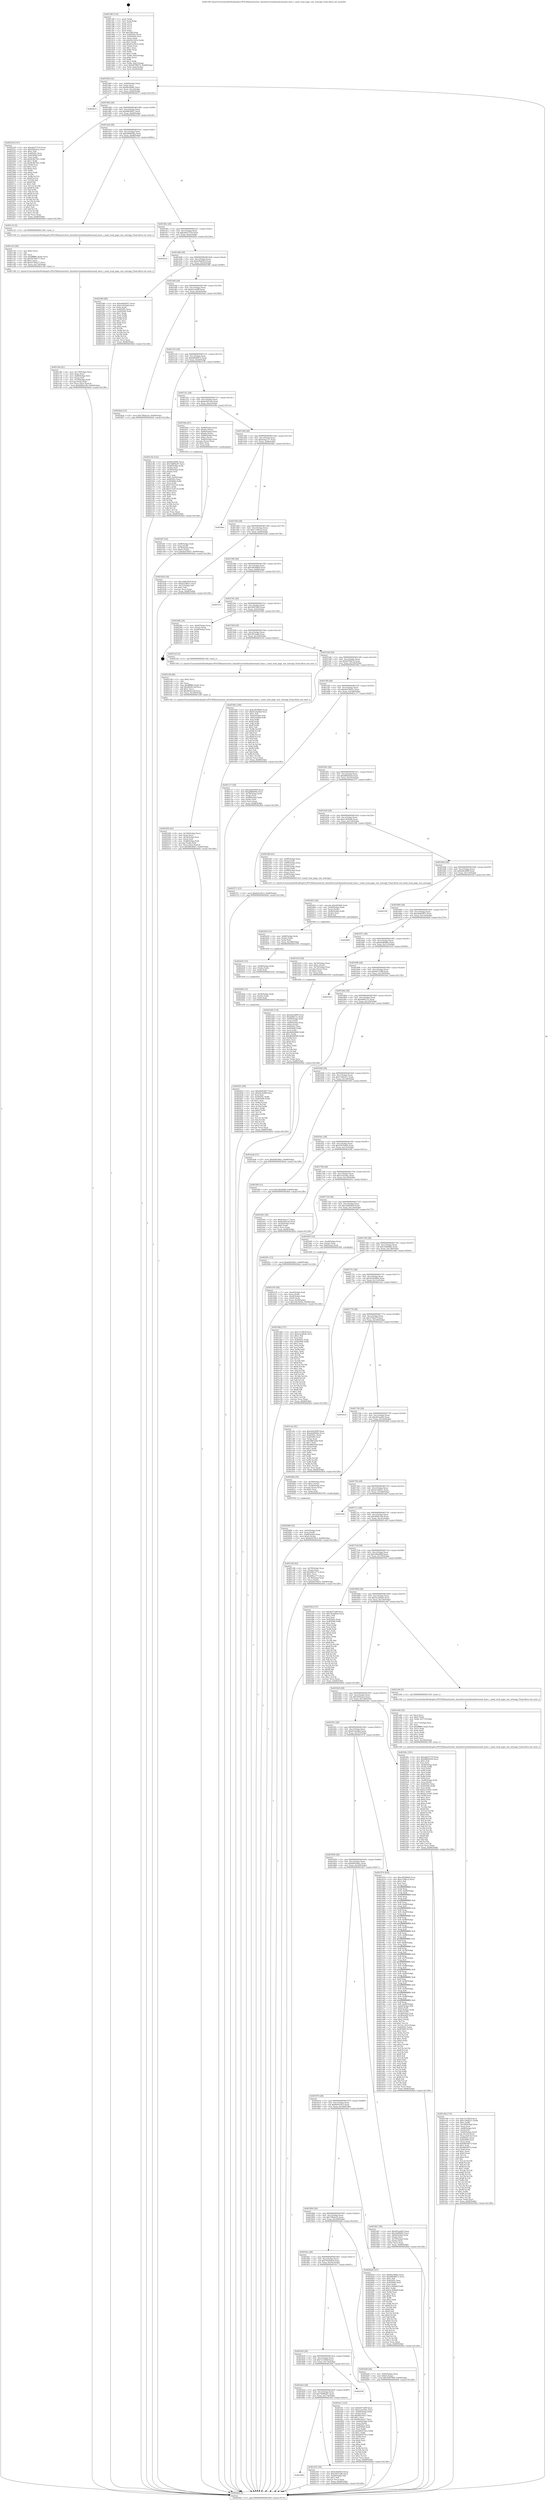 digraph "0x4013f0" {
  label = "0x4013f0 (/mnt/c/Users/mathe/Desktop/tcc/POCII/binaries/extr_linuxdriversmtdnandrawnand_base.c_nand_read_page_raw_notsupp_Final-ollvm.out::main(0))"
  labelloc = "t"
  node[shape=record]

  Entry [label="",width=0.3,height=0.3,shape=circle,fillcolor=black,style=filled]
  "0x401464" [label="{
     0x401464 [32]\l
     | [instrs]\l
     &nbsp;&nbsp;0x401464 \<+6\>: mov -0xb8(%rbp),%eax\l
     &nbsp;&nbsp;0x40146a \<+2\>: mov %eax,%ecx\l
     &nbsp;&nbsp;0x40146c \<+6\>: sub $0x8fa3848c,%ecx\l
     &nbsp;&nbsp;0x401472 \<+6\>: mov %eax,-0xcc(%rbp)\l
     &nbsp;&nbsp;0x401478 \<+6\>: mov %ecx,-0xd0(%rbp)\l
     &nbsp;&nbsp;0x40147e \<+6\>: je 0000000000402615 \<main+0x1225\>\l
  }"]
  "0x402615" [label="{
     0x402615\l
  }", style=dashed]
  "0x401484" [label="{
     0x401484 [28]\l
     | [instrs]\l
     &nbsp;&nbsp;0x401484 \<+5\>: jmp 0000000000401489 \<main+0x99\>\l
     &nbsp;&nbsp;0x401489 \<+6\>: mov -0xcc(%rbp),%eax\l
     &nbsp;&nbsp;0x40148f \<+5\>: sub $0x96636fa7,%eax\l
     &nbsp;&nbsp;0x401494 \<+6\>: mov %eax,-0xd4(%rbp)\l
     &nbsp;&nbsp;0x40149a \<+6\>: je 0000000000402229 \<main+0xe39\>\l
  }"]
  Exit [label="",width=0.3,height=0.3,shape=circle,fillcolor=black,style=filled,peripheries=2]
  "0x402229" [label="{
     0x402229 [147]\l
     | [instrs]\l
     &nbsp;&nbsp;0x402229 \<+5\>: mov $0xabb37519,%eax\l
     &nbsp;&nbsp;0x40222e \<+5\>: mov $0x5f20a5ce,%ecx\l
     &nbsp;&nbsp;0x402233 \<+2\>: mov $0x1,%dl\l
     &nbsp;&nbsp;0x402235 \<+7\>: mov 0x40505c,%esi\l
     &nbsp;&nbsp;0x40223c \<+7\>: mov 0x405060,%edi\l
     &nbsp;&nbsp;0x402243 \<+3\>: mov %esi,%r8d\l
     &nbsp;&nbsp;0x402246 \<+7\>: add $0x9c9b79e1,%r8d\l
     &nbsp;&nbsp;0x40224d \<+4\>: sub $0x1,%r8d\l
     &nbsp;&nbsp;0x402251 \<+7\>: sub $0x9c9b79e1,%r8d\l
     &nbsp;&nbsp;0x402258 \<+4\>: imul %r8d,%esi\l
     &nbsp;&nbsp;0x40225c \<+3\>: and $0x1,%esi\l
     &nbsp;&nbsp;0x40225f \<+3\>: cmp $0x0,%esi\l
     &nbsp;&nbsp;0x402262 \<+4\>: sete %r9b\l
     &nbsp;&nbsp;0x402266 \<+3\>: cmp $0xa,%edi\l
     &nbsp;&nbsp;0x402269 \<+4\>: setl %r10b\l
     &nbsp;&nbsp;0x40226d \<+3\>: mov %r9b,%r11b\l
     &nbsp;&nbsp;0x402270 \<+4\>: xor $0xff,%r11b\l
     &nbsp;&nbsp;0x402274 \<+3\>: mov %r10b,%bl\l
     &nbsp;&nbsp;0x402277 \<+3\>: xor $0xff,%bl\l
     &nbsp;&nbsp;0x40227a \<+3\>: xor $0x1,%dl\l
     &nbsp;&nbsp;0x40227d \<+3\>: mov %r11b,%r14b\l
     &nbsp;&nbsp;0x402280 \<+4\>: and $0xff,%r14b\l
     &nbsp;&nbsp;0x402284 \<+3\>: and %dl,%r9b\l
     &nbsp;&nbsp;0x402287 \<+3\>: mov %bl,%r15b\l
     &nbsp;&nbsp;0x40228a \<+4\>: and $0xff,%r15b\l
     &nbsp;&nbsp;0x40228e \<+3\>: and %dl,%r10b\l
     &nbsp;&nbsp;0x402291 \<+3\>: or %r9b,%r14b\l
     &nbsp;&nbsp;0x402294 \<+3\>: or %r10b,%r15b\l
     &nbsp;&nbsp;0x402297 \<+3\>: xor %r15b,%r14b\l
     &nbsp;&nbsp;0x40229a \<+3\>: or %bl,%r11b\l
     &nbsp;&nbsp;0x40229d \<+4\>: xor $0xff,%r11b\l
     &nbsp;&nbsp;0x4022a1 \<+3\>: or $0x1,%dl\l
     &nbsp;&nbsp;0x4022a4 \<+3\>: and %dl,%r11b\l
     &nbsp;&nbsp;0x4022a7 \<+3\>: or %r11b,%r14b\l
     &nbsp;&nbsp;0x4022aa \<+4\>: test $0x1,%r14b\l
     &nbsp;&nbsp;0x4022ae \<+3\>: cmovne %ecx,%eax\l
     &nbsp;&nbsp;0x4022b1 \<+6\>: mov %eax,-0xb8(%rbp)\l
     &nbsp;&nbsp;0x4022b7 \<+5\>: jmp 00000000004026eb \<main+0x12fb\>\l
  }"]
  "0x4014a0" [label="{
     0x4014a0 [28]\l
     | [instrs]\l
     &nbsp;&nbsp;0x4014a0 \<+5\>: jmp 00000000004014a5 \<main+0xb5\>\l
     &nbsp;&nbsp;0x4014a5 \<+6\>: mov -0xcc(%rbp),%eax\l
     &nbsp;&nbsp;0x4014ab \<+5\>: sub $0xa846b04e,%eax\l
     &nbsp;&nbsp;0x4014b0 \<+6\>: mov %eax,-0xd8(%rbp)\l
     &nbsp;&nbsp;0x4014b6 \<+6\>: je 0000000000401c3e \<main+0x84e\>\l
  }"]
  "0x402453" [label="{
     0x402453 [90]\l
     | [instrs]\l
     &nbsp;&nbsp;0x402453 \<+5\>: mov $0xebb65857,%eax\l
     &nbsp;&nbsp;0x402458 \<+5\>: mov $0xb5c4e8ff,%ecx\l
     &nbsp;&nbsp;0x40245d \<+2\>: xor %esi,%esi\l
     &nbsp;&nbsp;0x40245f \<+8\>: mov 0x40505c,%r8d\l
     &nbsp;&nbsp;0x402467 \<+8\>: mov 0x405060,%r9d\l
     &nbsp;&nbsp;0x40246f \<+3\>: sub $0x1,%esi\l
     &nbsp;&nbsp;0x402472 \<+3\>: mov %r8d,%r10d\l
     &nbsp;&nbsp;0x402475 \<+3\>: add %esi,%r10d\l
     &nbsp;&nbsp;0x402478 \<+4\>: imul %r10d,%r8d\l
     &nbsp;&nbsp;0x40247c \<+4\>: and $0x1,%r8d\l
     &nbsp;&nbsp;0x402480 \<+4\>: cmp $0x0,%r8d\l
     &nbsp;&nbsp;0x402484 \<+4\>: sete %r11b\l
     &nbsp;&nbsp;0x402488 \<+4\>: cmp $0xa,%r9d\l
     &nbsp;&nbsp;0x40248c \<+3\>: setl %bl\l
     &nbsp;&nbsp;0x40248f \<+3\>: mov %r11b,%r14b\l
     &nbsp;&nbsp;0x402492 \<+3\>: and %bl,%r14b\l
     &nbsp;&nbsp;0x402495 \<+3\>: xor %bl,%r11b\l
     &nbsp;&nbsp;0x402498 \<+3\>: or %r11b,%r14b\l
     &nbsp;&nbsp;0x40249b \<+4\>: test $0x1,%r14b\l
     &nbsp;&nbsp;0x40249f \<+3\>: cmovne %ecx,%eax\l
     &nbsp;&nbsp;0x4024a2 \<+6\>: mov %eax,-0xb8(%rbp)\l
     &nbsp;&nbsp;0x4024a8 \<+5\>: jmp 00000000004026eb \<main+0x12fb\>\l
  }"]
  "0x401c3e" [label="{
     0x401c3e [5]\l
     | [instrs]\l
     &nbsp;&nbsp;0x401c3e \<+5\>: call 0000000000401160 \<next_i\>\l
     | [calls]\l
     &nbsp;&nbsp;0x401160 \{1\} (/mnt/c/Users/mathe/Desktop/tcc/POCII/binaries/extr_linuxdriversmtdnandrawnand_base.c_nand_read_page_raw_notsupp_Final-ollvm.out::next_i)\l
  }"]
  "0x4014bc" [label="{
     0x4014bc [28]\l
     | [instrs]\l
     &nbsp;&nbsp;0x4014bc \<+5\>: jmp 00000000004014c1 \<main+0xd1\>\l
     &nbsp;&nbsp;0x4014c1 \<+6\>: mov -0xcc(%rbp),%eax\l
     &nbsp;&nbsp;0x4014c7 \<+5\>: sub $0xabb37519,%eax\l
     &nbsp;&nbsp;0x4014cc \<+6\>: mov %eax,-0xdc(%rbp)\l
     &nbsp;&nbsp;0x4014d2 \<+6\>: je 000000000040263a \<main+0x124a\>\l
  }"]
  "0x402444" [label="{
     0x402444 [15]\l
     | [instrs]\l
     &nbsp;&nbsp;0x402444 \<+4\>: mov -0x50(%rbp),%rdx\l
     &nbsp;&nbsp;0x402448 \<+3\>: mov (%rdx),%rdx\l
     &nbsp;&nbsp;0x40244b \<+3\>: mov %rdx,%rdi\l
     &nbsp;&nbsp;0x40244e \<+5\>: call 0000000000401030 \<free@plt\>\l
     | [calls]\l
     &nbsp;&nbsp;0x401030 \{1\} (unknown)\l
  }"]
  "0x40263a" [label="{
     0x40263a\l
  }", style=dashed]
  "0x4014d8" [label="{
     0x4014d8 [28]\l
     | [instrs]\l
     &nbsp;&nbsp;0x4014d8 \<+5\>: jmp 00000000004014dd \<main+0xed\>\l
     &nbsp;&nbsp;0x4014dd \<+6\>: mov -0xcc(%rbp),%eax\l
     &nbsp;&nbsp;0x4014e3 \<+5\>: sub $0xb38a841f,%eax\l
     &nbsp;&nbsp;0x4014e8 \<+6\>: mov %eax,-0xe0(%rbp)\l
     &nbsp;&nbsp;0x4014ee \<+6\>: je 0000000000402380 \<main+0xf90\>\l
  }"]
  "0x402435" [label="{
     0x402435 [15]\l
     | [instrs]\l
     &nbsp;&nbsp;0x402435 \<+4\>: mov -0x68(%rbp),%rdx\l
     &nbsp;&nbsp;0x402439 \<+3\>: mov (%rdx),%rdx\l
     &nbsp;&nbsp;0x40243c \<+3\>: mov %rdx,%rdi\l
     &nbsp;&nbsp;0x40243f \<+5\>: call 0000000000401030 \<free@plt\>\l
     | [calls]\l
     &nbsp;&nbsp;0x401030 \{1\} (unknown)\l
  }"]
  "0x402380" [label="{
     0x402380 [86]\l
     | [instrs]\l
     &nbsp;&nbsp;0x402380 \<+5\>: mov $0xebb65857,%eax\l
     &nbsp;&nbsp;0x402385 \<+5\>: mov $0xe1d5fab8,%ecx\l
     &nbsp;&nbsp;0x40238a \<+2\>: xor %edx,%edx\l
     &nbsp;&nbsp;0x40238c \<+7\>: mov 0x40505c,%esi\l
     &nbsp;&nbsp;0x402393 \<+7\>: mov 0x405060,%edi\l
     &nbsp;&nbsp;0x40239a \<+3\>: sub $0x1,%edx\l
     &nbsp;&nbsp;0x40239d \<+3\>: mov %esi,%r8d\l
     &nbsp;&nbsp;0x4023a0 \<+3\>: add %edx,%r8d\l
     &nbsp;&nbsp;0x4023a3 \<+4\>: imul %r8d,%esi\l
     &nbsp;&nbsp;0x4023a7 \<+3\>: and $0x1,%esi\l
     &nbsp;&nbsp;0x4023aa \<+3\>: cmp $0x0,%esi\l
     &nbsp;&nbsp;0x4023ad \<+4\>: sete %r9b\l
     &nbsp;&nbsp;0x4023b1 \<+3\>: cmp $0xa,%edi\l
     &nbsp;&nbsp;0x4023b4 \<+4\>: setl %r10b\l
     &nbsp;&nbsp;0x4023b8 \<+3\>: mov %r9b,%r11b\l
     &nbsp;&nbsp;0x4023bb \<+3\>: and %r10b,%r11b\l
     &nbsp;&nbsp;0x4023be \<+3\>: xor %r10b,%r9b\l
     &nbsp;&nbsp;0x4023c1 \<+3\>: or %r9b,%r11b\l
     &nbsp;&nbsp;0x4023c4 \<+4\>: test $0x1,%r11b\l
     &nbsp;&nbsp;0x4023c8 \<+3\>: cmovne %ecx,%eax\l
     &nbsp;&nbsp;0x4023cb \<+6\>: mov %eax,-0xb8(%rbp)\l
     &nbsp;&nbsp;0x4023d1 \<+5\>: jmp 00000000004026eb \<main+0x12fb\>\l
  }"]
  "0x4014f4" [label="{
     0x4014f4 [28]\l
     | [instrs]\l
     &nbsp;&nbsp;0x4014f4 \<+5\>: jmp 00000000004014f9 \<main+0x109\>\l
     &nbsp;&nbsp;0x4014f9 \<+6\>: mov -0xcc(%rbp),%eax\l
     &nbsp;&nbsp;0x4014ff \<+5\>: sub $0xb5c4e8ff,%eax\l
     &nbsp;&nbsp;0x401504 \<+6\>: mov %eax,-0xe4(%rbp)\l
     &nbsp;&nbsp;0x40150a \<+6\>: je 00000000004024ad \<main+0x10bd\>\l
  }"]
  "0x402420" [label="{
     0x402420 [21]\l
     | [instrs]\l
     &nbsp;&nbsp;0x402420 \<+4\>: mov -0x80(%rbp),%rdx\l
     &nbsp;&nbsp;0x402424 \<+3\>: mov (%rdx),%rdx\l
     &nbsp;&nbsp;0x402427 \<+3\>: mov %rdx,%rdi\l
     &nbsp;&nbsp;0x40242a \<+6\>: mov %eax,-0x188(%rbp)\l
     &nbsp;&nbsp;0x402430 \<+5\>: call 0000000000401030 \<free@plt\>\l
     | [calls]\l
     &nbsp;&nbsp;0x401030 \{1\} (unknown)\l
  }"]
  "0x4024ad" [label="{
     0x4024ad [15]\l
     | [instrs]\l
     &nbsp;&nbsp;0x4024ad \<+10\>: movl $0x708afc1b,-0xb8(%rbp)\l
     &nbsp;&nbsp;0x4024b7 \<+5\>: jmp 00000000004026eb \<main+0x12fb\>\l
  }"]
  "0x401510" [label="{
     0x401510 [28]\l
     | [instrs]\l
     &nbsp;&nbsp;0x401510 \<+5\>: jmp 0000000000401515 \<main+0x125\>\l
     &nbsp;&nbsp;0x401515 \<+6\>: mov -0xcc(%rbp),%eax\l
     &nbsp;&nbsp;0x40151b \<+5\>: sub $0xb8948672,%eax\l
     &nbsp;&nbsp;0x401520 \<+6\>: mov %eax,-0xe8(%rbp)\l
     &nbsp;&nbsp;0x401526 \<+6\>: je 000000000040213b \<main+0xd4b\>\l
  }"]
  "0x402403" [label="{
     0x402403 [29]\l
     | [instrs]\l
     &nbsp;&nbsp;0x402403 \<+10\>: movabs $0x4030b6,%rdi\l
     &nbsp;&nbsp;0x40240d \<+4\>: mov -0x40(%rbp),%rdx\l
     &nbsp;&nbsp;0x402411 \<+2\>: mov %eax,(%rdx)\l
     &nbsp;&nbsp;0x402413 \<+4\>: mov -0x40(%rbp),%rdx\l
     &nbsp;&nbsp;0x402417 \<+2\>: mov (%rdx),%esi\l
     &nbsp;&nbsp;0x402419 \<+2\>: mov $0x0,%al\l
     &nbsp;&nbsp;0x40241b \<+5\>: call 0000000000401040 \<printf@plt\>\l
     | [calls]\l
     &nbsp;&nbsp;0x401040 \{1\} (unknown)\l
  }"]
  "0x40213b" [label="{
     0x40213b [122]\l
     | [instrs]\l
     &nbsp;&nbsp;0x40213b \<+5\>: mov $0x8fa3848c,%eax\l
     &nbsp;&nbsp;0x402140 \<+5\>: mov $0x7d896a97,%ecx\l
     &nbsp;&nbsp;0x402145 \<+4\>: mov -0x48(%rbp),%rdx\l
     &nbsp;&nbsp;0x402149 \<+2\>: mov (%rdx),%esi\l
     &nbsp;&nbsp;0x40214b \<+4\>: mov -0x58(%rbp),%rdx\l
     &nbsp;&nbsp;0x40214f \<+2\>: cmp (%rdx),%esi\l
     &nbsp;&nbsp;0x402151 \<+4\>: setl %dil\l
     &nbsp;&nbsp;0x402155 \<+4\>: and $0x1,%dil\l
     &nbsp;&nbsp;0x402159 \<+4\>: mov %dil,-0x29(%rbp)\l
     &nbsp;&nbsp;0x40215d \<+7\>: mov 0x40505c,%esi\l
     &nbsp;&nbsp;0x402164 \<+8\>: mov 0x405060,%r8d\l
     &nbsp;&nbsp;0x40216c \<+3\>: mov %esi,%r9d\l
     &nbsp;&nbsp;0x40216f \<+7\>: sub $0x573c611b,%r9d\l
     &nbsp;&nbsp;0x402176 \<+4\>: sub $0x1,%r9d\l
     &nbsp;&nbsp;0x40217a \<+7\>: add $0x573c611b,%r9d\l
     &nbsp;&nbsp;0x402181 \<+4\>: imul %r9d,%esi\l
     &nbsp;&nbsp;0x402185 \<+3\>: and $0x1,%esi\l
     &nbsp;&nbsp;0x402188 \<+3\>: cmp $0x0,%esi\l
     &nbsp;&nbsp;0x40218b \<+4\>: sete %dil\l
     &nbsp;&nbsp;0x40218f \<+4\>: cmp $0xa,%r8d\l
     &nbsp;&nbsp;0x402193 \<+4\>: setl %r10b\l
     &nbsp;&nbsp;0x402197 \<+3\>: mov %dil,%r11b\l
     &nbsp;&nbsp;0x40219a \<+3\>: and %r10b,%r11b\l
     &nbsp;&nbsp;0x40219d \<+3\>: xor %r10b,%dil\l
     &nbsp;&nbsp;0x4021a0 \<+3\>: or %dil,%r11b\l
     &nbsp;&nbsp;0x4021a3 \<+4\>: test $0x1,%r11b\l
     &nbsp;&nbsp;0x4021a7 \<+3\>: cmovne %ecx,%eax\l
     &nbsp;&nbsp;0x4021aa \<+6\>: mov %eax,-0xb8(%rbp)\l
     &nbsp;&nbsp;0x4021b0 \<+5\>: jmp 00000000004026eb \<main+0x12fb\>\l
  }"]
  "0x40152c" [label="{
     0x40152c [28]\l
     | [instrs]\l
     &nbsp;&nbsp;0x40152c \<+5\>: jmp 0000000000401531 \<main+0x141\>\l
     &nbsp;&nbsp;0x401531 \<+6\>: mov -0xcc(%rbp),%eax\l
     &nbsp;&nbsp;0x401537 \<+5\>: sub $0xbc045ce6,%eax\l
     &nbsp;&nbsp;0x40153c \<+6\>: mov %eax,-0xec(%rbp)\l
     &nbsp;&nbsp;0x401542 \<+6\>: je 0000000000401bba \<main+0x7ca\>\l
  }"]
  "0x402200" [label="{
     0x402200 [41]\l
     | [instrs]\l
     &nbsp;&nbsp;0x402200 \<+6\>: mov -0x184(%rbp),%ecx\l
     &nbsp;&nbsp;0x402206 \<+3\>: imul %eax,%ecx\l
     &nbsp;&nbsp;0x402209 \<+4\>: mov -0x50(%rbp),%rsi\l
     &nbsp;&nbsp;0x40220d \<+3\>: mov (%rsi),%rsi\l
     &nbsp;&nbsp;0x402210 \<+4\>: mov -0x48(%rbp),%rdi\l
     &nbsp;&nbsp;0x402214 \<+3\>: movslq (%rdi),%rdi\l
     &nbsp;&nbsp;0x402217 \<+3\>: mov %ecx,(%rsi,%rdi,4)\l
     &nbsp;&nbsp;0x40221a \<+10\>: movl $0x96636fa7,-0xb8(%rbp)\l
     &nbsp;&nbsp;0x402224 \<+5\>: jmp 00000000004026eb \<main+0x12fb\>\l
  }"]
  "0x401bba" [label="{
     0x401bba [61]\l
     | [instrs]\l
     &nbsp;&nbsp;0x401bba \<+7\>: mov -0x98(%rbp),%rax\l
     &nbsp;&nbsp;0x401bc1 \<+6\>: movl $0x64,(%rax)\l
     &nbsp;&nbsp;0x401bc7 \<+7\>: mov -0x90(%rbp),%rax\l
     &nbsp;&nbsp;0x401bce \<+6\>: movl $0x64,(%rax)\l
     &nbsp;&nbsp;0x401bd4 \<+7\>: mov -0x88(%rbp),%rax\l
     &nbsp;&nbsp;0x401bdb \<+6\>: movl $0x1,(%rax)\l
     &nbsp;&nbsp;0x401be1 \<+7\>: mov -0x88(%rbp),%rax\l
     &nbsp;&nbsp;0x401be8 \<+3\>: movslq (%rax),%rax\l
     &nbsp;&nbsp;0x401beb \<+4\>: shl $0x2,%rax\l
     &nbsp;&nbsp;0x401bef \<+3\>: mov %rax,%rdi\l
     &nbsp;&nbsp;0x401bf2 \<+5\>: call 0000000000401050 \<malloc@plt\>\l
     | [calls]\l
     &nbsp;&nbsp;0x401050 \{1\} (unknown)\l
  }"]
  "0x401548" [label="{
     0x401548 [28]\l
     | [instrs]\l
     &nbsp;&nbsp;0x401548 \<+5\>: jmp 000000000040154d \<main+0x15d\>\l
     &nbsp;&nbsp;0x40154d \<+6\>: mov -0xcc(%rbp),%eax\l
     &nbsp;&nbsp;0x401553 \<+5\>: sub $0xbc6acc17,%eax\l
     &nbsp;&nbsp;0x401558 \<+6\>: mov %eax,-0xf0(%rbp)\l
     &nbsp;&nbsp;0x40155e \<+6\>: je 00000000004024bc \<main+0x10cc\>\l
  }"]
  "0x4021d8" [label="{
     0x4021d8 [40]\l
     | [instrs]\l
     &nbsp;&nbsp;0x4021d8 \<+5\>: mov $0x2,%ecx\l
     &nbsp;&nbsp;0x4021dd \<+1\>: cltd\l
     &nbsp;&nbsp;0x4021de \<+2\>: idiv %ecx\l
     &nbsp;&nbsp;0x4021e0 \<+6\>: imul $0xfffffffe,%edx,%ecx\l
     &nbsp;&nbsp;0x4021e6 \<+6\>: add $0xd9e6e1df,%ecx\l
     &nbsp;&nbsp;0x4021ec \<+3\>: add $0x1,%ecx\l
     &nbsp;&nbsp;0x4021ef \<+6\>: sub $0xd9e6e1df,%ecx\l
     &nbsp;&nbsp;0x4021f5 \<+6\>: mov %ecx,-0x184(%rbp)\l
     &nbsp;&nbsp;0x4021fb \<+5\>: call 0000000000401160 \<next_i\>\l
     | [calls]\l
     &nbsp;&nbsp;0x401160 \{1\} (/mnt/c/Users/mathe/Desktop/tcc/POCII/binaries/extr_linuxdriversmtdnandrawnand_base.c_nand_read_page_raw_notsupp_Final-ollvm.out::next_i)\l
  }"]
  "0x4024bc" [label="{
     0x4024bc\l
  }", style=dashed]
  "0x401564" [label="{
     0x401564 [28]\l
     | [instrs]\l
     &nbsp;&nbsp;0x401564 \<+5\>: jmp 0000000000401569 \<main+0x179\>\l
     &nbsp;&nbsp;0x401569 \<+6\>: mov -0xcc(%rbp),%eax\l
     &nbsp;&nbsp;0x40156f \<+5\>: sub $0xc13f9cc2,%eax\l
     &nbsp;&nbsp;0x401574 \<+6\>: mov %eax,-0xf4(%rbp)\l
     &nbsp;&nbsp;0x40157a \<+6\>: je 0000000000401b26 \<main+0x736\>\l
  }"]
  "0x401900" [label="{
     0x401900\l
  }", style=dashed]
  "0x401b26" [label="{
     0x401b26 [30]\l
     | [instrs]\l
     &nbsp;&nbsp;0x401b26 \<+5\>: mov $0x1dd02659,%eax\l
     &nbsp;&nbsp;0x401b2b \<+5\>: mov $0x421fdb21,%ecx\l
     &nbsp;&nbsp;0x401b30 \<+3\>: mov -0x31(%rbp),%dl\l
     &nbsp;&nbsp;0x401b33 \<+3\>: test $0x1,%dl\l
     &nbsp;&nbsp;0x401b36 \<+3\>: cmovne %ecx,%eax\l
     &nbsp;&nbsp;0x401b39 \<+6\>: mov %eax,-0xb8(%rbp)\l
     &nbsp;&nbsp;0x401b3f \<+5\>: jmp 00000000004026eb \<main+0x12fb\>\l
  }"]
  "0x401580" [label="{
     0x401580 [28]\l
     | [instrs]\l
     &nbsp;&nbsp;0x401580 \<+5\>: jmp 0000000000401585 \<main+0x195\>\l
     &nbsp;&nbsp;0x401585 \<+6\>: mov -0xcc(%rbp),%eax\l
     &nbsp;&nbsp;0x40158b \<+5\>: sub $0xc4838669,%eax\l
     &nbsp;&nbsp;0x401590 \<+6\>: mov %eax,-0xf8(%rbp)\l
     &nbsp;&nbsp;0x401596 \<+6\>: je 0000000000402513 \<main+0x1123\>\l
  }"]
  "0x4021b5" [label="{
     0x4021b5 [30]\l
     | [instrs]\l
     &nbsp;&nbsp;0x4021b5 \<+5\>: mov $0xb38a841f,%eax\l
     &nbsp;&nbsp;0x4021ba \<+5\>: mov $0xc9f12a86,%ecx\l
     &nbsp;&nbsp;0x4021bf \<+3\>: mov -0x29(%rbp),%dl\l
     &nbsp;&nbsp;0x4021c2 \<+3\>: test $0x1,%dl\l
     &nbsp;&nbsp;0x4021c5 \<+3\>: cmovne %ecx,%eax\l
     &nbsp;&nbsp;0x4021c8 \<+6\>: mov %eax,-0xb8(%rbp)\l
     &nbsp;&nbsp;0x4021ce \<+5\>: jmp 00000000004026eb \<main+0x12fb\>\l
  }"]
  "0x402513" [label="{
     0x402513\l
  }", style=dashed]
  "0x40159c" [label="{
     0x40159c [28]\l
     | [instrs]\l
     &nbsp;&nbsp;0x40159c \<+5\>: jmp 00000000004015a1 \<main+0x1b1\>\l
     &nbsp;&nbsp;0x4015a1 \<+6\>: mov -0xcc(%rbp),%eax\l
     &nbsp;&nbsp;0x4015a7 \<+5\>: sub $0xc90f7069,%eax\l
     &nbsp;&nbsp;0x4015ac \<+6\>: mov %eax,-0xfc(%rbp)\l
     &nbsp;&nbsp;0x4015b2 \<+6\>: je 00000000004024fb \<main+0x110b\>\l
  }"]
  "0x4018e4" [label="{
     0x4018e4 [28]\l
     | [instrs]\l
     &nbsp;&nbsp;0x4018e4 \<+5\>: jmp 00000000004018e9 \<main+0x4f9\>\l
     &nbsp;&nbsp;0x4018e9 \<+6\>: mov -0xcc(%rbp),%eax\l
     &nbsp;&nbsp;0x4018ef \<+5\>: sub $0x7d896a97,%eax\l
     &nbsp;&nbsp;0x4018f4 \<+6\>: mov %eax,-0x174(%rbp)\l
     &nbsp;&nbsp;0x4018fa \<+6\>: je 00000000004021b5 \<main+0xdc5\>\l
  }"]
  "0x4024fb" [label="{
     0x4024fb [24]\l
     | [instrs]\l
     &nbsp;&nbsp;0x4024fb \<+7\>: mov -0xb0(%rbp),%rax\l
     &nbsp;&nbsp;0x402502 \<+2\>: mov (%rax),%eax\l
     &nbsp;&nbsp;0x402504 \<+4\>: lea -0x28(%rbp),%rsp\l
     &nbsp;&nbsp;0x402508 \<+1\>: pop %rbx\l
     &nbsp;&nbsp;0x402509 \<+2\>: pop %r12\l
     &nbsp;&nbsp;0x40250b \<+2\>: pop %r13\l
     &nbsp;&nbsp;0x40250d \<+2\>: pop %r14\l
     &nbsp;&nbsp;0x40250f \<+2\>: pop %r15\l
     &nbsp;&nbsp;0x402511 \<+1\>: pop %rbp\l
     &nbsp;&nbsp;0x402512 \<+1\>: ret\l
  }"]
  "0x4015b8" [label="{
     0x4015b8 [28]\l
     | [instrs]\l
     &nbsp;&nbsp;0x4015b8 \<+5\>: jmp 00000000004015bd \<main+0x1cd\>\l
     &nbsp;&nbsp;0x4015bd \<+6\>: mov -0xcc(%rbp),%eax\l
     &nbsp;&nbsp;0x4015c3 \<+5\>: sub $0xc9f12a86,%eax\l
     &nbsp;&nbsp;0x4015c8 \<+6\>: mov %eax,-0x100(%rbp)\l
     &nbsp;&nbsp;0x4015ce \<+6\>: je 00000000004021d3 \<main+0xde3\>\l
  }"]
  "0x402595" [label="{
     0x402595\l
  }", style=dashed]
  "0x4021d3" [label="{
     0x4021d3 [5]\l
     | [instrs]\l
     &nbsp;&nbsp;0x4021d3 \<+5\>: call 0000000000401160 \<next_i\>\l
     | [calls]\l
     &nbsp;&nbsp;0x401160 \{1\} (/mnt/c/Users/mathe/Desktop/tcc/POCII/binaries/extr_linuxdriversmtdnandrawnand_base.c_nand_read_page_raw_notsupp_Final-ollvm.out::next_i)\l
  }"]
  "0x4015d4" [label="{
     0x4015d4 [28]\l
     | [instrs]\l
     &nbsp;&nbsp;0x4015d4 \<+5\>: jmp 00000000004015d9 \<main+0x1e9\>\l
     &nbsp;&nbsp;0x4015d9 \<+6\>: mov -0xcc(%rbp),%eax\l
     &nbsp;&nbsp;0x4015df \<+5\>: sub $0xd07f8674,%eax\l
     &nbsp;&nbsp;0x4015e4 \<+6\>: mov %eax,-0x104(%rbp)\l
     &nbsp;&nbsp;0x4015ea \<+6\>: je 000000000040190a \<main+0x51a\>\l
  }"]
  "0x402088" [label="{
     0x402088 [32]\l
     | [instrs]\l
     &nbsp;&nbsp;0x402088 \<+4\>: mov -0x50(%rbp),%rdi\l
     &nbsp;&nbsp;0x40208c \<+3\>: mov %rax,(%rdi)\l
     &nbsp;&nbsp;0x40208f \<+4\>: mov -0x48(%rbp),%rax\l
     &nbsp;&nbsp;0x402093 \<+6\>: movl $0x0,(%rax)\l
     &nbsp;&nbsp;0x402099 \<+10\>: movl $0x6e9c59c3,-0xb8(%rbp)\l
     &nbsp;&nbsp;0x4020a3 \<+5\>: jmp 00000000004026eb \<main+0x12fb\>\l
  }"]
  "0x40190a" [label="{
     0x40190a [106]\l
     | [instrs]\l
     &nbsp;&nbsp;0x40190a \<+5\>: mov $0xc4838669,%eax\l
     &nbsp;&nbsp;0x40190f \<+5\>: mov $0x61eda4bd,%ecx\l
     &nbsp;&nbsp;0x401914 \<+2\>: mov $0x1,%dl\l
     &nbsp;&nbsp;0x401916 \<+7\>: mov -0xb2(%rbp),%sil\l
     &nbsp;&nbsp;0x40191d \<+7\>: mov -0xb1(%rbp),%dil\l
     &nbsp;&nbsp;0x401924 \<+3\>: mov %sil,%r8b\l
     &nbsp;&nbsp;0x401927 \<+4\>: xor $0xff,%r8b\l
     &nbsp;&nbsp;0x40192b \<+3\>: mov %dil,%r9b\l
     &nbsp;&nbsp;0x40192e \<+4\>: xor $0xff,%r9b\l
     &nbsp;&nbsp;0x401932 \<+3\>: xor $0x1,%dl\l
     &nbsp;&nbsp;0x401935 \<+3\>: mov %r8b,%r10b\l
     &nbsp;&nbsp;0x401938 \<+4\>: and $0xff,%r10b\l
     &nbsp;&nbsp;0x40193c \<+3\>: and %dl,%sil\l
     &nbsp;&nbsp;0x40193f \<+3\>: mov %r9b,%r11b\l
     &nbsp;&nbsp;0x401942 \<+4\>: and $0xff,%r11b\l
     &nbsp;&nbsp;0x401946 \<+3\>: and %dl,%dil\l
     &nbsp;&nbsp;0x401949 \<+3\>: or %sil,%r10b\l
     &nbsp;&nbsp;0x40194c \<+3\>: or %dil,%r11b\l
     &nbsp;&nbsp;0x40194f \<+3\>: xor %r11b,%r10b\l
     &nbsp;&nbsp;0x401952 \<+3\>: or %r9b,%r8b\l
     &nbsp;&nbsp;0x401955 \<+4\>: xor $0xff,%r8b\l
     &nbsp;&nbsp;0x401959 \<+3\>: or $0x1,%dl\l
     &nbsp;&nbsp;0x40195c \<+3\>: and %dl,%r8b\l
     &nbsp;&nbsp;0x40195f \<+3\>: or %r8b,%r10b\l
     &nbsp;&nbsp;0x401962 \<+4\>: test $0x1,%r10b\l
     &nbsp;&nbsp;0x401966 \<+3\>: cmovne %ecx,%eax\l
     &nbsp;&nbsp;0x401969 \<+6\>: mov %eax,-0xb8(%rbp)\l
     &nbsp;&nbsp;0x40196f \<+5\>: jmp 00000000004026eb \<main+0x12fb\>\l
  }"]
  "0x4015f0" [label="{
     0x4015f0 [28]\l
     | [instrs]\l
     &nbsp;&nbsp;0x4015f0 \<+5\>: jmp 00000000004015f5 \<main+0x205\>\l
     &nbsp;&nbsp;0x4015f5 \<+6\>: mov -0xcc(%rbp),%eax\l
     &nbsp;&nbsp;0x4015fb \<+5\>: sub $0xded76d31,%eax\l
     &nbsp;&nbsp;0x401600 \<+6\>: mov %eax,-0x108(%rbp)\l
     &nbsp;&nbsp;0x401606 \<+6\>: je 0000000000401c17 \<main+0x827\>\l
  }"]
  "0x4026eb" [label="{
     0x4026eb [5]\l
     | [instrs]\l
     &nbsp;&nbsp;0x4026eb \<+5\>: jmp 0000000000401464 \<main+0x74\>\l
  }"]
  "0x4013f0" [label="{
     0x4013f0 [116]\l
     | [instrs]\l
     &nbsp;&nbsp;0x4013f0 \<+1\>: push %rbp\l
     &nbsp;&nbsp;0x4013f1 \<+3\>: mov %rsp,%rbp\l
     &nbsp;&nbsp;0x4013f4 \<+2\>: push %r15\l
     &nbsp;&nbsp;0x4013f6 \<+2\>: push %r14\l
     &nbsp;&nbsp;0x4013f8 \<+2\>: push %r13\l
     &nbsp;&nbsp;0x4013fa \<+2\>: push %r12\l
     &nbsp;&nbsp;0x4013fc \<+1\>: push %rbx\l
     &nbsp;&nbsp;0x4013fd \<+7\>: sub $0x188,%rsp\l
     &nbsp;&nbsp;0x401404 \<+7\>: mov 0x40505c,%eax\l
     &nbsp;&nbsp;0x40140b \<+7\>: mov 0x405060,%ecx\l
     &nbsp;&nbsp;0x401412 \<+2\>: mov %eax,%edx\l
     &nbsp;&nbsp;0x401414 \<+6\>: sub $0xd3e1fb3a,%edx\l
     &nbsp;&nbsp;0x40141a \<+3\>: sub $0x1,%edx\l
     &nbsp;&nbsp;0x40141d \<+6\>: add $0xd3e1fb3a,%edx\l
     &nbsp;&nbsp;0x401423 \<+3\>: imul %edx,%eax\l
     &nbsp;&nbsp;0x401426 \<+3\>: and $0x1,%eax\l
     &nbsp;&nbsp;0x401429 \<+3\>: cmp $0x0,%eax\l
     &nbsp;&nbsp;0x40142c \<+4\>: sete %r8b\l
     &nbsp;&nbsp;0x401430 \<+4\>: and $0x1,%r8b\l
     &nbsp;&nbsp;0x401434 \<+7\>: mov %r8b,-0xb2(%rbp)\l
     &nbsp;&nbsp;0x40143b \<+3\>: cmp $0xa,%ecx\l
     &nbsp;&nbsp;0x40143e \<+4\>: setl %r8b\l
     &nbsp;&nbsp;0x401442 \<+4\>: and $0x1,%r8b\l
     &nbsp;&nbsp;0x401446 \<+7\>: mov %r8b,-0xb1(%rbp)\l
     &nbsp;&nbsp;0x40144d \<+10\>: movl $0xd07f8674,-0xb8(%rbp)\l
     &nbsp;&nbsp;0x401457 \<+6\>: mov %edi,-0xbc(%rbp)\l
     &nbsp;&nbsp;0x40145d \<+7\>: mov %rsi,-0xc8(%rbp)\l
  }"]
  "0x4018c8" [label="{
     0x4018c8 [28]\l
     | [instrs]\l
     &nbsp;&nbsp;0x4018c8 \<+5\>: jmp 00000000004018cd \<main+0x4dd\>\l
     &nbsp;&nbsp;0x4018cd \<+6\>: mov -0xcc(%rbp),%eax\l
     &nbsp;&nbsp;0x4018d3 \<+5\>: sub $0x7a15f63f,%eax\l
     &nbsp;&nbsp;0x4018d8 \<+6\>: mov %eax,-0x170(%rbp)\l
     &nbsp;&nbsp;0x4018de \<+6\>: je 0000000000402595 \<main+0x11a5\>\l
  }"]
  "0x401c17" [label="{
     0x401c17 [39]\l
     | [instrs]\l
     &nbsp;&nbsp;0x401c17 \<+5\>: mov $0x2d245694,%eax\l
     &nbsp;&nbsp;0x401c1c \<+5\>: mov $0xa846b04e,%ecx\l
     &nbsp;&nbsp;0x401c21 \<+4\>: mov -0x78(%rbp),%rdx\l
     &nbsp;&nbsp;0x401c25 \<+2\>: mov (%rdx),%esi\l
     &nbsp;&nbsp;0x401c27 \<+7\>: mov -0x88(%rbp),%rdx\l
     &nbsp;&nbsp;0x401c2e \<+2\>: cmp (%rdx),%esi\l
     &nbsp;&nbsp;0x401c30 \<+3\>: cmovl %ecx,%eax\l
     &nbsp;&nbsp;0x401c33 \<+6\>: mov %eax,-0xb8(%rbp)\l
     &nbsp;&nbsp;0x401c39 \<+5\>: jmp 00000000004026eb \<main+0x12fb\>\l
  }"]
  "0x40160c" [label="{
     0x40160c [28]\l
     | [instrs]\l
     &nbsp;&nbsp;0x40160c \<+5\>: jmp 0000000000401611 \<main+0x221\>\l
     &nbsp;&nbsp;0x401611 \<+6\>: mov -0xcc(%rbp),%eax\l
     &nbsp;&nbsp;0x401617 \<+5\>: sub $0xdf6b922d,%eax\l
     &nbsp;&nbsp;0x40161c \<+6\>: mov %eax,-0x10c(%rbp)\l
     &nbsp;&nbsp;0x401622 \<+6\>: je 0000000000402371 \<main+0xf81\>\l
  }"]
  "0x401fe1" [label="{
     0x401fe1 [123]\l
     | [instrs]\l
     &nbsp;&nbsp;0x401fe1 \<+5\>: mov $0xfe671d9f,%eax\l
     &nbsp;&nbsp;0x401fe6 \<+5\>: mov $0x1a3e54ec,%ecx\l
     &nbsp;&nbsp;0x401feb \<+4\>: mov -0x60(%rbp),%rdx\l
     &nbsp;&nbsp;0x401fef \<+2\>: mov (%rdx),%esi\l
     &nbsp;&nbsp;0x401ff1 \<+6\>: add $0x901d3ec7,%esi\l
     &nbsp;&nbsp;0x401ff7 \<+3\>: add $0x1,%esi\l
     &nbsp;&nbsp;0x401ffa \<+6\>: sub $0x901d3ec7,%esi\l
     &nbsp;&nbsp;0x402000 \<+4\>: mov -0x60(%rbp),%rdx\l
     &nbsp;&nbsp;0x402004 \<+2\>: mov %esi,(%rdx)\l
     &nbsp;&nbsp;0x402006 \<+7\>: mov 0x40505c,%esi\l
     &nbsp;&nbsp;0x40200d \<+7\>: mov 0x405060,%edi\l
     &nbsp;&nbsp;0x402014 \<+3\>: mov %esi,%r8d\l
     &nbsp;&nbsp;0x402017 \<+7\>: sub $0xb9207dce,%r8d\l
     &nbsp;&nbsp;0x40201e \<+4\>: sub $0x1,%r8d\l
     &nbsp;&nbsp;0x402022 \<+7\>: add $0xb9207dce,%r8d\l
     &nbsp;&nbsp;0x402029 \<+4\>: imul %r8d,%esi\l
     &nbsp;&nbsp;0x40202d \<+3\>: and $0x1,%esi\l
     &nbsp;&nbsp;0x402030 \<+3\>: cmp $0x0,%esi\l
     &nbsp;&nbsp;0x402033 \<+4\>: sete %r9b\l
     &nbsp;&nbsp;0x402037 \<+3\>: cmp $0xa,%edi\l
     &nbsp;&nbsp;0x40203a \<+4\>: setl %r10b\l
     &nbsp;&nbsp;0x40203e \<+3\>: mov %r9b,%r11b\l
     &nbsp;&nbsp;0x402041 \<+3\>: and %r10b,%r11b\l
     &nbsp;&nbsp;0x402044 \<+3\>: xor %r10b,%r9b\l
     &nbsp;&nbsp;0x402047 \<+3\>: or %r9b,%r11b\l
     &nbsp;&nbsp;0x40204a \<+4\>: test $0x1,%r11b\l
     &nbsp;&nbsp;0x40204e \<+3\>: cmovne %ecx,%eax\l
     &nbsp;&nbsp;0x402051 \<+6\>: mov %eax,-0xb8(%rbp)\l
     &nbsp;&nbsp;0x402057 \<+5\>: jmp 00000000004026eb \<main+0x12fb\>\l
  }"]
  "0x402371" [label="{
     0x402371 [15]\l
     | [instrs]\l
     &nbsp;&nbsp;0x402371 \<+10\>: movl $0x6e9c59c3,-0xb8(%rbp)\l
     &nbsp;&nbsp;0x40237b \<+5\>: jmp 00000000004026eb \<main+0x12fb\>\l
  }"]
  "0x401628" [label="{
     0x401628 [28]\l
     | [instrs]\l
     &nbsp;&nbsp;0x401628 \<+5\>: jmp 000000000040162d \<main+0x23d\>\l
     &nbsp;&nbsp;0x40162d \<+6\>: mov -0xcc(%rbp),%eax\l
     &nbsp;&nbsp;0x401633 \<+5\>: sub $0xe1d5fab8,%eax\l
     &nbsp;&nbsp;0x401638 \<+6\>: mov %eax,-0x110(%rbp)\l
     &nbsp;&nbsp;0x40163e \<+6\>: je 00000000004023d6 \<main+0xfe6\>\l
  }"]
  "0x4018ac" [label="{
     0x4018ac [28]\l
     | [instrs]\l
     &nbsp;&nbsp;0x4018ac \<+5\>: jmp 00000000004018b1 \<main+0x4c1\>\l
     &nbsp;&nbsp;0x4018b1 \<+6\>: mov -0xcc(%rbp),%eax\l
     &nbsp;&nbsp;0x4018b7 \<+5\>: sub $0x7424d4c0,%eax\l
     &nbsp;&nbsp;0x4018bc \<+6\>: mov %eax,-0x16c(%rbp)\l
     &nbsp;&nbsp;0x4018c2 \<+6\>: je 0000000000401fe1 \<main+0xbf1\>\l
  }"]
  "0x4023d6" [label="{
     0x4023d6 [45]\l
     | [instrs]\l
     &nbsp;&nbsp;0x4023d6 \<+4\>: mov -0x80(%rbp),%rax\l
     &nbsp;&nbsp;0x4023da \<+3\>: mov (%rax),%rdi\l
     &nbsp;&nbsp;0x4023dd \<+4\>: mov -0x68(%rbp),%rax\l
     &nbsp;&nbsp;0x4023e1 \<+3\>: mov (%rax),%rsi\l
     &nbsp;&nbsp;0x4023e4 \<+4\>: mov -0x50(%rbp),%rax\l
     &nbsp;&nbsp;0x4023e8 \<+3\>: mov (%rax),%rdx\l
     &nbsp;&nbsp;0x4023eb \<+7\>: mov -0x98(%rbp),%rax\l
     &nbsp;&nbsp;0x4023f2 \<+2\>: mov (%rax),%ecx\l
     &nbsp;&nbsp;0x4023f4 \<+7\>: mov -0x90(%rbp),%rax\l
     &nbsp;&nbsp;0x4023fb \<+3\>: mov (%rax),%r8d\l
     &nbsp;&nbsp;0x4023fe \<+5\>: call 00000000004013c0 \<nand_read_page_raw_notsupp\>\l
     | [calls]\l
     &nbsp;&nbsp;0x4013c0 \{1\} (/mnt/c/Users/mathe/Desktop/tcc/POCII/binaries/extr_linuxdriversmtdnandrawnand_base.c_nand_read_page_raw_notsupp_Final-ollvm.out::nand_read_page_raw_notsupp)\l
  }"]
  "0x401644" [label="{
     0x401644 [28]\l
     | [instrs]\l
     &nbsp;&nbsp;0x401644 \<+5\>: jmp 0000000000401649 \<main+0x259\>\l
     &nbsp;&nbsp;0x401649 \<+6\>: mov -0xcc(%rbp),%eax\l
     &nbsp;&nbsp;0x40164f \<+5\>: sub $0xeb0c4f99,%eax\l
     &nbsp;&nbsp;0x401654 \<+6\>: mov %eax,-0x114(%rbp)\l
     &nbsp;&nbsp;0x40165a \<+6\>: je 0000000000402558 \<main+0x1168\>\l
  }"]
  "0x4024df" [label="{
     0x4024df [28]\l
     | [instrs]\l
     &nbsp;&nbsp;0x4024df \<+7\>: mov -0xb0(%rbp),%rax\l
     &nbsp;&nbsp;0x4024e6 \<+6\>: movl $0x0,(%rax)\l
     &nbsp;&nbsp;0x4024ec \<+10\>: movl $0xc90f7069,-0xb8(%rbp)\l
     &nbsp;&nbsp;0x4024f6 \<+5\>: jmp 00000000004026eb \<main+0x12fb\>\l
  }"]
  "0x402558" [label="{
     0x402558\l
  }", style=dashed]
  "0x401660" [label="{
     0x401660 [28]\l
     | [instrs]\l
     &nbsp;&nbsp;0x401660 \<+5\>: jmp 0000000000401665 \<main+0x275\>\l
     &nbsp;&nbsp;0x401665 \<+6\>: mov -0xcc(%rbp),%eax\l
     &nbsp;&nbsp;0x40166b \<+5\>: sub $0xebb65857,%eax\l
     &nbsp;&nbsp;0x401670 \<+6\>: mov %eax,-0x118(%rbp)\l
     &nbsp;&nbsp;0x401676 \<+6\>: je 0000000000402664 \<main+0x1274\>\l
  }"]
  "0x401890" [label="{
     0x401890 [28]\l
     | [instrs]\l
     &nbsp;&nbsp;0x401890 \<+5\>: jmp 0000000000401895 \<main+0x4a5\>\l
     &nbsp;&nbsp;0x401895 \<+6\>: mov -0xcc(%rbp),%eax\l
     &nbsp;&nbsp;0x40189b \<+5\>: sub $0x708afc1b,%eax\l
     &nbsp;&nbsp;0x4018a0 \<+6\>: mov %eax,-0x168(%rbp)\l
     &nbsp;&nbsp;0x4018a6 \<+6\>: je 00000000004024df \<main+0x10ef\>\l
  }"]
  "0x402664" [label="{
     0x402664\l
  }", style=dashed]
  "0x40167c" [label="{
     0x40167c [28]\l
     | [instrs]\l
     &nbsp;&nbsp;0x40167c \<+5\>: jmp 0000000000401681 \<main+0x291\>\l
     &nbsp;&nbsp;0x401681 \<+6\>: mov -0xcc(%rbp),%eax\l
     &nbsp;&nbsp;0x401687 \<+5\>: sub $0xebd6946a,%eax\l
     &nbsp;&nbsp;0x40168c \<+6\>: mov %eax,-0x11c(%rbp)\l
     &nbsp;&nbsp;0x401692 \<+6\>: je 0000000000401d19 \<main+0x929\>\l
  }"]
  "0x4020a8" [label="{
     0x4020a8 [147]\l
     | [instrs]\l
     &nbsp;&nbsp;0x4020a8 \<+5\>: mov $0x8fa3848c,%eax\l
     &nbsp;&nbsp;0x4020ad \<+5\>: mov $0xb8948672,%ecx\l
     &nbsp;&nbsp;0x4020b2 \<+2\>: mov $0x1,%dl\l
     &nbsp;&nbsp;0x4020b4 \<+7\>: mov 0x40505c,%esi\l
     &nbsp;&nbsp;0x4020bb \<+7\>: mov 0x405060,%edi\l
     &nbsp;&nbsp;0x4020c2 \<+3\>: mov %esi,%r8d\l
     &nbsp;&nbsp;0x4020c5 \<+7\>: sub $0x5c3946df,%r8d\l
     &nbsp;&nbsp;0x4020cc \<+4\>: sub $0x1,%r8d\l
     &nbsp;&nbsp;0x4020d0 \<+7\>: add $0x5c3946df,%r8d\l
     &nbsp;&nbsp;0x4020d7 \<+4\>: imul %r8d,%esi\l
     &nbsp;&nbsp;0x4020db \<+3\>: and $0x1,%esi\l
     &nbsp;&nbsp;0x4020de \<+3\>: cmp $0x0,%esi\l
     &nbsp;&nbsp;0x4020e1 \<+4\>: sete %r9b\l
     &nbsp;&nbsp;0x4020e5 \<+3\>: cmp $0xa,%edi\l
     &nbsp;&nbsp;0x4020e8 \<+4\>: setl %r10b\l
     &nbsp;&nbsp;0x4020ec \<+3\>: mov %r9b,%r11b\l
     &nbsp;&nbsp;0x4020ef \<+4\>: xor $0xff,%r11b\l
     &nbsp;&nbsp;0x4020f3 \<+3\>: mov %r10b,%bl\l
     &nbsp;&nbsp;0x4020f6 \<+3\>: xor $0xff,%bl\l
     &nbsp;&nbsp;0x4020f9 \<+3\>: xor $0x0,%dl\l
     &nbsp;&nbsp;0x4020fc \<+3\>: mov %r11b,%r14b\l
     &nbsp;&nbsp;0x4020ff \<+4\>: and $0x0,%r14b\l
     &nbsp;&nbsp;0x402103 \<+3\>: and %dl,%r9b\l
     &nbsp;&nbsp;0x402106 \<+3\>: mov %bl,%r15b\l
     &nbsp;&nbsp;0x402109 \<+4\>: and $0x0,%r15b\l
     &nbsp;&nbsp;0x40210d \<+3\>: and %dl,%r10b\l
     &nbsp;&nbsp;0x402110 \<+3\>: or %r9b,%r14b\l
     &nbsp;&nbsp;0x402113 \<+3\>: or %r10b,%r15b\l
     &nbsp;&nbsp;0x402116 \<+3\>: xor %r15b,%r14b\l
     &nbsp;&nbsp;0x402119 \<+3\>: or %bl,%r11b\l
     &nbsp;&nbsp;0x40211c \<+4\>: xor $0xff,%r11b\l
     &nbsp;&nbsp;0x402120 \<+3\>: or $0x0,%dl\l
     &nbsp;&nbsp;0x402123 \<+3\>: and %dl,%r11b\l
     &nbsp;&nbsp;0x402126 \<+3\>: or %r11b,%r14b\l
     &nbsp;&nbsp;0x402129 \<+4\>: test $0x1,%r14b\l
     &nbsp;&nbsp;0x40212d \<+3\>: cmovne %ecx,%eax\l
     &nbsp;&nbsp;0x402130 \<+6\>: mov %eax,-0xb8(%rbp)\l
     &nbsp;&nbsp;0x402136 \<+5\>: jmp 00000000004026eb \<main+0x12fb\>\l
  }"]
  "0x401d19" [label="{
     0x401d19 [29]\l
     | [instrs]\l
     &nbsp;&nbsp;0x401d19 \<+4\>: mov -0x70(%rbp),%rax\l
     &nbsp;&nbsp;0x401d1d \<+6\>: movl $0x1,(%rax)\l
     &nbsp;&nbsp;0x401d23 \<+4\>: mov -0x70(%rbp),%rax\l
     &nbsp;&nbsp;0x401d27 \<+3\>: movslq (%rax),%rax\l
     &nbsp;&nbsp;0x401d2a \<+4\>: shl $0x2,%rax\l
     &nbsp;&nbsp;0x401d2e \<+3\>: mov %rax,%rdi\l
     &nbsp;&nbsp;0x401d31 \<+5\>: call 0000000000401050 \<malloc@plt\>\l
     | [calls]\l
     &nbsp;&nbsp;0x401050 \{1\} (unknown)\l
  }"]
  "0x401698" [label="{
     0x401698 [28]\l
     | [instrs]\l
     &nbsp;&nbsp;0x401698 \<+5\>: jmp 000000000040169d \<main+0x2ad\>\l
     &nbsp;&nbsp;0x40169d \<+6\>: mov -0xcc(%rbp),%eax\l
     &nbsp;&nbsp;0x4016a3 \<+5\>: sub $0xfe671d9f,%eax\l
     &nbsp;&nbsp;0x4016a8 \<+6\>: mov %eax,-0x120(%rbp)\l
     &nbsp;&nbsp;0x4016ae \<+6\>: je 00000000004025eb \<main+0x11fb\>\l
  }"]
  "0x401e9d" [label="{
     0x401e9d [172]\l
     | [instrs]\l
     &nbsp;&nbsp;0x401e9d \<+5\>: mov $0x7a15f63f,%ecx\l
     &nbsp;&nbsp;0x401ea2 \<+5\>: mov $0x118443c1,%edx\l
     &nbsp;&nbsp;0x401ea7 \<+3\>: mov $0x1,%r8b\l
     &nbsp;&nbsp;0x401eaa \<+6\>: mov -0x180(%rbp),%esi\l
     &nbsp;&nbsp;0x401eb0 \<+3\>: imul %eax,%esi\l
     &nbsp;&nbsp;0x401eb3 \<+4\>: mov -0x68(%rbp),%r9\l
     &nbsp;&nbsp;0x401eb7 \<+3\>: mov (%r9),%r9\l
     &nbsp;&nbsp;0x401eba \<+4\>: mov -0x60(%rbp),%r10\l
     &nbsp;&nbsp;0x401ebe \<+3\>: movslq (%r10),%r10\l
     &nbsp;&nbsp;0x401ec1 \<+4\>: mov %esi,(%r9,%r10,4)\l
     &nbsp;&nbsp;0x401ec5 \<+7\>: mov 0x40505c,%eax\l
     &nbsp;&nbsp;0x401ecc \<+7\>: mov 0x405060,%esi\l
     &nbsp;&nbsp;0x401ed3 \<+2\>: mov %eax,%edi\l
     &nbsp;&nbsp;0x401ed5 \<+6\>: add $0xf483d072,%edi\l
     &nbsp;&nbsp;0x401edb \<+3\>: sub $0x1,%edi\l
     &nbsp;&nbsp;0x401ede \<+6\>: sub $0xf483d072,%edi\l
     &nbsp;&nbsp;0x401ee4 \<+3\>: imul %edi,%eax\l
     &nbsp;&nbsp;0x401ee7 \<+3\>: and $0x1,%eax\l
     &nbsp;&nbsp;0x401eea \<+3\>: cmp $0x0,%eax\l
     &nbsp;&nbsp;0x401eed \<+4\>: sete %r11b\l
     &nbsp;&nbsp;0x401ef1 \<+3\>: cmp $0xa,%esi\l
     &nbsp;&nbsp;0x401ef4 \<+3\>: setl %bl\l
     &nbsp;&nbsp;0x401ef7 \<+3\>: mov %r11b,%r14b\l
     &nbsp;&nbsp;0x401efa \<+4\>: xor $0xff,%r14b\l
     &nbsp;&nbsp;0x401efe \<+3\>: mov %bl,%r15b\l
     &nbsp;&nbsp;0x401f01 \<+4\>: xor $0xff,%r15b\l
     &nbsp;&nbsp;0x401f05 \<+4\>: xor $0x1,%r8b\l
     &nbsp;&nbsp;0x401f09 \<+3\>: mov %r14b,%r12b\l
     &nbsp;&nbsp;0x401f0c \<+4\>: and $0xff,%r12b\l
     &nbsp;&nbsp;0x401f10 \<+3\>: and %r8b,%r11b\l
     &nbsp;&nbsp;0x401f13 \<+3\>: mov %r15b,%r13b\l
     &nbsp;&nbsp;0x401f16 \<+4\>: and $0xff,%r13b\l
     &nbsp;&nbsp;0x401f1a \<+3\>: and %r8b,%bl\l
     &nbsp;&nbsp;0x401f1d \<+3\>: or %r11b,%r12b\l
     &nbsp;&nbsp;0x401f20 \<+3\>: or %bl,%r13b\l
     &nbsp;&nbsp;0x401f23 \<+3\>: xor %r13b,%r12b\l
     &nbsp;&nbsp;0x401f26 \<+3\>: or %r15b,%r14b\l
     &nbsp;&nbsp;0x401f29 \<+4\>: xor $0xff,%r14b\l
     &nbsp;&nbsp;0x401f2d \<+4\>: or $0x1,%r8b\l
     &nbsp;&nbsp;0x401f31 \<+3\>: and %r8b,%r14b\l
     &nbsp;&nbsp;0x401f34 \<+3\>: or %r14b,%r12b\l
     &nbsp;&nbsp;0x401f37 \<+4\>: test $0x1,%r12b\l
     &nbsp;&nbsp;0x401f3b \<+3\>: cmovne %edx,%ecx\l
     &nbsp;&nbsp;0x401f3e \<+6\>: mov %ecx,-0xb8(%rbp)\l
     &nbsp;&nbsp;0x401f44 \<+5\>: jmp 00000000004026eb \<main+0x12fb\>\l
  }"]
  "0x4025eb" [label="{
     0x4025eb\l
  }", style=dashed]
  "0x4016b4" [label="{
     0x4016b4 [28]\l
     | [instrs]\l
     &nbsp;&nbsp;0x4016b4 \<+5\>: jmp 00000000004016b9 \<main+0x2c9\>\l
     &nbsp;&nbsp;0x4016b9 \<+6\>: mov -0xcc(%rbp),%eax\l
     &nbsp;&nbsp;0x4016bf \<+5\>: sub $0x4d6b73c,%eax\l
     &nbsp;&nbsp;0x4016c4 \<+6\>: mov %eax,-0x124(%rbp)\l
     &nbsp;&nbsp;0x4016ca \<+6\>: je 0000000000401da8 \<main+0x9b8\>\l
  }"]
  "0x401e69" [label="{
     0x401e69 [52]\l
     | [instrs]\l
     &nbsp;&nbsp;0x401e69 \<+2\>: xor %ecx,%ecx\l
     &nbsp;&nbsp;0x401e6b \<+5\>: mov $0x2,%edx\l
     &nbsp;&nbsp;0x401e70 \<+6\>: mov %edx,-0x17c(%rbp)\l
     &nbsp;&nbsp;0x401e76 \<+1\>: cltd\l
     &nbsp;&nbsp;0x401e77 \<+6\>: mov -0x17c(%rbp),%esi\l
     &nbsp;&nbsp;0x401e7d \<+2\>: idiv %esi\l
     &nbsp;&nbsp;0x401e7f \<+6\>: imul $0xfffffffe,%edx,%edx\l
     &nbsp;&nbsp;0x401e85 \<+2\>: mov %ecx,%edi\l
     &nbsp;&nbsp;0x401e87 \<+2\>: sub %edx,%edi\l
     &nbsp;&nbsp;0x401e89 \<+2\>: mov %ecx,%edx\l
     &nbsp;&nbsp;0x401e8b \<+3\>: sub $0x1,%edx\l
     &nbsp;&nbsp;0x401e8e \<+2\>: add %edx,%edi\l
     &nbsp;&nbsp;0x401e90 \<+2\>: sub %edi,%ecx\l
     &nbsp;&nbsp;0x401e92 \<+6\>: mov %ecx,-0x180(%rbp)\l
     &nbsp;&nbsp;0x401e98 \<+5\>: call 0000000000401160 \<next_i\>\l
     | [calls]\l
     &nbsp;&nbsp;0x401160 \{1\} (/mnt/c/Users/mathe/Desktop/tcc/POCII/binaries/extr_linuxdriversmtdnandrawnand_base.c_nand_read_page_raw_notsupp_Final-ollvm.out::next_i)\l
  }"]
  "0x401da8" [label="{
     0x401da8 [15]\l
     | [instrs]\l
     &nbsp;&nbsp;0x401da8 \<+10\>: movl $0x6d93d0ec,-0xb8(%rbp)\l
     &nbsp;&nbsp;0x401db2 \<+5\>: jmp 00000000004026eb \<main+0x12fb\>\l
  }"]
  "0x4016d0" [label="{
     0x4016d0 [28]\l
     | [instrs]\l
     &nbsp;&nbsp;0x4016d0 \<+5\>: jmp 00000000004016d5 \<main+0x2e5\>\l
     &nbsp;&nbsp;0x4016d5 \<+6\>: mov -0xcc(%rbp),%eax\l
     &nbsp;&nbsp;0x4016db \<+5\>: sub $0x118443c1,%eax\l
     &nbsp;&nbsp;0x4016e0 \<+6\>: mov %eax,-0x128(%rbp)\l
     &nbsp;&nbsp;0x4016e6 \<+6\>: je 0000000000401f49 \<main+0xb59\>\l
  }"]
  "0x401874" [label="{
     0x401874 [28]\l
     | [instrs]\l
     &nbsp;&nbsp;0x401874 \<+5\>: jmp 0000000000401879 \<main+0x489\>\l
     &nbsp;&nbsp;0x401879 \<+6\>: mov -0xcc(%rbp),%eax\l
     &nbsp;&nbsp;0x40187f \<+5\>: sub $0x6e9c59c3,%eax\l
     &nbsp;&nbsp;0x401884 \<+6\>: mov %eax,-0x164(%rbp)\l
     &nbsp;&nbsp;0x40188a \<+6\>: je 00000000004020a8 \<main+0xcb8\>\l
  }"]
  "0x401f49" [label="{
     0x401f49 [15]\l
     | [instrs]\l
     &nbsp;&nbsp;0x401f49 \<+10\>: movl $0x5d6a086f,-0xb8(%rbp)\l
     &nbsp;&nbsp;0x401f53 \<+5\>: jmp 00000000004026eb \<main+0x12fb\>\l
  }"]
  "0x4016ec" [label="{
     0x4016ec [28]\l
     | [instrs]\l
     &nbsp;&nbsp;0x4016ec \<+5\>: jmp 00000000004016f1 \<main+0x301\>\l
     &nbsp;&nbsp;0x4016f1 \<+6\>: mov -0xcc(%rbp),%eax\l
     &nbsp;&nbsp;0x4016f7 \<+5\>: sub $0x16b76d5b,%eax\l
     &nbsp;&nbsp;0x4016fc \<+6\>: mov %eax,-0x12c(%rbp)\l
     &nbsp;&nbsp;0x401702 \<+6\>: je 0000000000401b9c \<main+0x7ac\>\l
  }"]
  "0x401db7" [label="{
     0x401db7 [36]\l
     | [instrs]\l
     &nbsp;&nbsp;0x401db7 \<+5\>: mov $0x402aafd3,%eax\l
     &nbsp;&nbsp;0x401dbc \<+5\>: mov $0x1fa80b82,%ecx\l
     &nbsp;&nbsp;0x401dc1 \<+4\>: mov -0x60(%rbp),%rdx\l
     &nbsp;&nbsp;0x401dc5 \<+2\>: mov (%rdx),%esi\l
     &nbsp;&nbsp;0x401dc7 \<+4\>: mov -0x70(%rbp),%rdx\l
     &nbsp;&nbsp;0x401dcb \<+2\>: cmp (%rdx),%esi\l
     &nbsp;&nbsp;0x401dcd \<+3\>: cmovl %ecx,%eax\l
     &nbsp;&nbsp;0x401dd0 \<+6\>: mov %eax,-0xb8(%rbp)\l
     &nbsp;&nbsp;0x401dd6 \<+5\>: jmp 00000000004026eb \<main+0x12fb\>\l
  }"]
  "0x401b9c" [label="{
     0x401b9c [30]\l
     | [instrs]\l
     &nbsp;&nbsp;0x401b9c \<+5\>: mov $0xbc6acc17,%eax\l
     &nbsp;&nbsp;0x401ba1 \<+5\>: mov $0xbc045ce6,%ecx\l
     &nbsp;&nbsp;0x401ba6 \<+3\>: mov -0x30(%rbp),%edx\l
     &nbsp;&nbsp;0x401ba9 \<+3\>: cmp $0x0,%edx\l
     &nbsp;&nbsp;0x401bac \<+3\>: cmove %ecx,%eax\l
     &nbsp;&nbsp;0x401baf \<+6\>: mov %eax,-0xb8(%rbp)\l
     &nbsp;&nbsp;0x401bb5 \<+5\>: jmp 00000000004026eb \<main+0x12fb\>\l
  }"]
  "0x401708" [label="{
     0x401708 [28]\l
     | [instrs]\l
     &nbsp;&nbsp;0x401708 \<+5\>: jmp 000000000040170d \<main+0x31d\>\l
     &nbsp;&nbsp;0x40170d \<+6\>: mov -0xcc(%rbp),%eax\l
     &nbsp;&nbsp;0x401713 \<+5\>: sub $0x1a3e54ec,%eax\l
     &nbsp;&nbsp;0x401718 \<+6\>: mov %eax,-0x130(%rbp)\l
     &nbsp;&nbsp;0x40171e \<+6\>: je 000000000040205c \<main+0xc6c\>\l
  }"]
  "0x401d36" [label="{
     0x401d36 [114]\l
     | [instrs]\l
     &nbsp;&nbsp;0x401d36 \<+5\>: mov $0xeb0c4f99,%ecx\l
     &nbsp;&nbsp;0x401d3b \<+5\>: mov $0x4d6b73c,%edx\l
     &nbsp;&nbsp;0x401d40 \<+4\>: mov -0x68(%rbp),%rdi\l
     &nbsp;&nbsp;0x401d44 \<+3\>: mov %rax,(%rdi)\l
     &nbsp;&nbsp;0x401d47 \<+4\>: mov -0x60(%rbp),%rax\l
     &nbsp;&nbsp;0x401d4b \<+6\>: movl $0x0,(%rax)\l
     &nbsp;&nbsp;0x401d51 \<+7\>: mov 0x40505c,%esi\l
     &nbsp;&nbsp;0x401d58 \<+8\>: mov 0x405060,%r8d\l
     &nbsp;&nbsp;0x401d60 \<+3\>: mov %esi,%r9d\l
     &nbsp;&nbsp;0x401d63 \<+7\>: add $0xd8d28090,%r9d\l
     &nbsp;&nbsp;0x401d6a \<+4\>: sub $0x1,%r9d\l
     &nbsp;&nbsp;0x401d6e \<+7\>: sub $0xd8d28090,%r9d\l
     &nbsp;&nbsp;0x401d75 \<+4\>: imul %r9d,%esi\l
     &nbsp;&nbsp;0x401d79 \<+3\>: and $0x1,%esi\l
     &nbsp;&nbsp;0x401d7c \<+3\>: cmp $0x0,%esi\l
     &nbsp;&nbsp;0x401d7f \<+4\>: sete %r10b\l
     &nbsp;&nbsp;0x401d83 \<+4\>: cmp $0xa,%r8d\l
     &nbsp;&nbsp;0x401d87 \<+4\>: setl %r11b\l
     &nbsp;&nbsp;0x401d8b \<+3\>: mov %r10b,%bl\l
     &nbsp;&nbsp;0x401d8e \<+3\>: and %r11b,%bl\l
     &nbsp;&nbsp;0x401d91 \<+3\>: xor %r11b,%r10b\l
     &nbsp;&nbsp;0x401d94 \<+3\>: or %r10b,%bl\l
     &nbsp;&nbsp;0x401d97 \<+3\>: test $0x1,%bl\l
     &nbsp;&nbsp;0x401d9a \<+3\>: cmovne %edx,%ecx\l
     &nbsp;&nbsp;0x401d9d \<+6\>: mov %ecx,-0xb8(%rbp)\l
     &nbsp;&nbsp;0x401da3 \<+5\>: jmp 00000000004026eb \<main+0x12fb\>\l
  }"]
  "0x40205c" [label="{
     0x40205c [15]\l
     | [instrs]\l
     &nbsp;&nbsp;0x40205c \<+10\>: movl $0x6d93d0ec,-0xb8(%rbp)\l
     &nbsp;&nbsp;0x402066 \<+5\>: jmp 00000000004026eb \<main+0x12fb\>\l
  }"]
  "0x401724" [label="{
     0x401724 [28]\l
     | [instrs]\l
     &nbsp;&nbsp;0x401724 \<+5\>: jmp 0000000000401729 \<main+0x339\>\l
     &nbsp;&nbsp;0x401729 \<+6\>: mov -0xcc(%rbp),%eax\l
     &nbsp;&nbsp;0x40172f \<+5\>: sub $0x1dd02659,%eax\l
     &nbsp;&nbsp;0x401734 \<+6\>: mov %eax,-0x134(%rbp)\l
     &nbsp;&nbsp;0x40173a \<+6\>: je 0000000000401b65 \<main+0x775\>\l
  }"]
  "0x401c6b" [label="{
     0x401c6b [41]\l
     | [instrs]\l
     &nbsp;&nbsp;0x401c6b \<+6\>: mov -0x178(%rbp),%ecx\l
     &nbsp;&nbsp;0x401c71 \<+3\>: imul %eax,%ecx\l
     &nbsp;&nbsp;0x401c74 \<+4\>: mov -0x80(%rbp),%rsi\l
     &nbsp;&nbsp;0x401c78 \<+3\>: mov (%rsi),%rsi\l
     &nbsp;&nbsp;0x401c7b \<+4\>: mov -0x78(%rbp),%rdi\l
     &nbsp;&nbsp;0x401c7f \<+3\>: movslq (%rdi),%rdi\l
     &nbsp;&nbsp;0x401c82 \<+3\>: mov %ecx,(%rsi,%rdi,4)\l
     &nbsp;&nbsp;0x401c85 \<+10\>: movl $0x4f94e106,-0xb8(%rbp)\l
     &nbsp;&nbsp;0x401c8f \<+5\>: jmp 00000000004026eb \<main+0x12fb\>\l
  }"]
  "0x401b65" [label="{
     0x401b65 [19]\l
     | [instrs]\l
     &nbsp;&nbsp;0x401b65 \<+7\>: mov -0xa8(%rbp),%rax\l
     &nbsp;&nbsp;0x401b6c \<+3\>: mov (%rax),%rax\l
     &nbsp;&nbsp;0x401b6f \<+4\>: mov 0x8(%rax),%rdi\l
     &nbsp;&nbsp;0x401b73 \<+5\>: call 0000000000401060 \<atoi@plt\>\l
     | [calls]\l
     &nbsp;&nbsp;0x401060 \{1\} (unknown)\l
  }"]
  "0x401740" [label="{
     0x401740 [28]\l
     | [instrs]\l
     &nbsp;&nbsp;0x401740 \<+5\>: jmp 0000000000401745 \<main+0x355\>\l
     &nbsp;&nbsp;0x401745 \<+6\>: mov -0xcc(%rbp),%eax\l
     &nbsp;&nbsp;0x40174b \<+5\>: sub $0x1fa80b82,%eax\l
     &nbsp;&nbsp;0x401750 \<+6\>: mov %eax,-0x138(%rbp)\l
     &nbsp;&nbsp;0x401756 \<+6\>: je 0000000000401ddb \<main+0x9eb\>\l
  }"]
  "0x401c43" [label="{
     0x401c43 [40]\l
     | [instrs]\l
     &nbsp;&nbsp;0x401c43 \<+5\>: mov $0x2,%ecx\l
     &nbsp;&nbsp;0x401c48 \<+1\>: cltd\l
     &nbsp;&nbsp;0x401c49 \<+2\>: idiv %ecx\l
     &nbsp;&nbsp;0x401c4b \<+6\>: imul $0xfffffffe,%edx,%ecx\l
     &nbsp;&nbsp;0x401c51 \<+6\>: sub $0x50746277,%ecx\l
     &nbsp;&nbsp;0x401c57 \<+3\>: add $0x1,%ecx\l
     &nbsp;&nbsp;0x401c5a \<+6\>: add $0x50746277,%ecx\l
     &nbsp;&nbsp;0x401c60 \<+6\>: mov %ecx,-0x178(%rbp)\l
     &nbsp;&nbsp;0x401c66 \<+5\>: call 0000000000401160 \<next_i\>\l
     | [calls]\l
     &nbsp;&nbsp;0x401160 \{1\} (/mnt/c/Users/mathe/Desktop/tcc/POCII/binaries/extr_linuxdriversmtdnandrawnand_base.c_nand_read_page_raw_notsupp_Final-ollvm.out::next_i)\l
  }"]
  "0x401ddb" [label="{
     0x401ddb [137]\l
     | [instrs]\l
     &nbsp;&nbsp;0x401ddb \<+5\>: mov $0x7a15f63f,%eax\l
     &nbsp;&nbsp;0x401de0 \<+5\>: mov $0x5ea20b2b,%ecx\l
     &nbsp;&nbsp;0x401de5 \<+2\>: mov $0x1,%dl\l
     &nbsp;&nbsp;0x401de7 \<+2\>: xor %esi,%esi\l
     &nbsp;&nbsp;0x401de9 \<+7\>: mov 0x40505c,%edi\l
     &nbsp;&nbsp;0x401df0 \<+8\>: mov 0x405060,%r8d\l
     &nbsp;&nbsp;0x401df8 \<+3\>: sub $0x1,%esi\l
     &nbsp;&nbsp;0x401dfb \<+3\>: mov %edi,%r9d\l
     &nbsp;&nbsp;0x401dfe \<+3\>: add %esi,%r9d\l
     &nbsp;&nbsp;0x401e01 \<+4\>: imul %r9d,%edi\l
     &nbsp;&nbsp;0x401e05 \<+3\>: and $0x1,%edi\l
     &nbsp;&nbsp;0x401e08 \<+3\>: cmp $0x0,%edi\l
     &nbsp;&nbsp;0x401e0b \<+4\>: sete %r10b\l
     &nbsp;&nbsp;0x401e0f \<+4\>: cmp $0xa,%r8d\l
     &nbsp;&nbsp;0x401e13 \<+4\>: setl %r11b\l
     &nbsp;&nbsp;0x401e17 \<+3\>: mov %r10b,%bl\l
     &nbsp;&nbsp;0x401e1a \<+3\>: xor $0xff,%bl\l
     &nbsp;&nbsp;0x401e1d \<+3\>: mov %r11b,%r14b\l
     &nbsp;&nbsp;0x401e20 \<+4\>: xor $0xff,%r14b\l
     &nbsp;&nbsp;0x401e24 \<+3\>: xor $0x1,%dl\l
     &nbsp;&nbsp;0x401e27 \<+3\>: mov %bl,%r15b\l
     &nbsp;&nbsp;0x401e2a \<+4\>: and $0xff,%r15b\l
     &nbsp;&nbsp;0x401e2e \<+3\>: and %dl,%r10b\l
     &nbsp;&nbsp;0x401e31 \<+3\>: mov %r14b,%r12b\l
     &nbsp;&nbsp;0x401e34 \<+4\>: and $0xff,%r12b\l
     &nbsp;&nbsp;0x401e38 \<+3\>: and %dl,%r11b\l
     &nbsp;&nbsp;0x401e3b \<+3\>: or %r10b,%r15b\l
     &nbsp;&nbsp;0x401e3e \<+3\>: or %r11b,%r12b\l
     &nbsp;&nbsp;0x401e41 \<+3\>: xor %r12b,%r15b\l
     &nbsp;&nbsp;0x401e44 \<+3\>: or %r14b,%bl\l
     &nbsp;&nbsp;0x401e47 \<+3\>: xor $0xff,%bl\l
     &nbsp;&nbsp;0x401e4a \<+3\>: or $0x1,%dl\l
     &nbsp;&nbsp;0x401e4d \<+2\>: and %dl,%bl\l
     &nbsp;&nbsp;0x401e4f \<+3\>: or %bl,%r15b\l
     &nbsp;&nbsp;0x401e52 \<+4\>: test $0x1,%r15b\l
     &nbsp;&nbsp;0x401e56 \<+3\>: cmovne %ecx,%eax\l
     &nbsp;&nbsp;0x401e59 \<+6\>: mov %eax,-0xb8(%rbp)\l
     &nbsp;&nbsp;0x401e5f \<+5\>: jmp 00000000004026eb \<main+0x12fb\>\l
  }"]
  "0x40175c" [label="{
     0x40175c [28]\l
     | [instrs]\l
     &nbsp;&nbsp;0x40175c \<+5\>: jmp 0000000000401761 \<main+0x371\>\l
     &nbsp;&nbsp;0x401761 \<+6\>: mov -0xcc(%rbp),%eax\l
     &nbsp;&nbsp;0x401767 \<+5\>: sub $0x2d245694,%eax\l
     &nbsp;&nbsp;0x40176c \<+6\>: mov %eax,-0x13c(%rbp)\l
     &nbsp;&nbsp;0x401772 \<+6\>: je 0000000000401cbe \<main+0x8ce\>\l
  }"]
  "0x401bf7" [label="{
     0x401bf7 [32]\l
     | [instrs]\l
     &nbsp;&nbsp;0x401bf7 \<+4\>: mov -0x80(%rbp),%rdi\l
     &nbsp;&nbsp;0x401bfb \<+3\>: mov %rax,(%rdi)\l
     &nbsp;&nbsp;0x401bfe \<+4\>: mov -0x78(%rbp),%rax\l
     &nbsp;&nbsp;0x401c02 \<+6\>: movl $0x0,(%rax)\l
     &nbsp;&nbsp;0x401c08 \<+10\>: movl $0xded76d31,-0xb8(%rbp)\l
     &nbsp;&nbsp;0x401c12 \<+5\>: jmp 00000000004026eb \<main+0x12fb\>\l
  }"]
  "0x401cbe" [label="{
     0x401cbe [91]\l
     | [instrs]\l
     &nbsp;&nbsp;0x401cbe \<+5\>: mov $0xeb0c4f99,%eax\l
     &nbsp;&nbsp;0x401cc3 \<+5\>: mov $0xebd6946a,%ecx\l
     &nbsp;&nbsp;0x401cc8 \<+7\>: mov 0x40505c,%edx\l
     &nbsp;&nbsp;0x401ccf \<+7\>: mov 0x405060,%esi\l
     &nbsp;&nbsp;0x401cd6 \<+2\>: mov %edx,%edi\l
     &nbsp;&nbsp;0x401cd8 \<+6\>: sub $0x4ffd3a9d,%edi\l
     &nbsp;&nbsp;0x401cde \<+3\>: sub $0x1,%edi\l
     &nbsp;&nbsp;0x401ce1 \<+6\>: add $0x4ffd3a9d,%edi\l
     &nbsp;&nbsp;0x401ce7 \<+3\>: imul %edi,%edx\l
     &nbsp;&nbsp;0x401cea \<+3\>: and $0x1,%edx\l
     &nbsp;&nbsp;0x401ced \<+3\>: cmp $0x0,%edx\l
     &nbsp;&nbsp;0x401cf0 \<+4\>: sete %r8b\l
     &nbsp;&nbsp;0x401cf4 \<+3\>: cmp $0xa,%esi\l
     &nbsp;&nbsp;0x401cf7 \<+4\>: setl %r9b\l
     &nbsp;&nbsp;0x401cfb \<+3\>: mov %r8b,%r10b\l
     &nbsp;&nbsp;0x401cfe \<+3\>: and %r9b,%r10b\l
     &nbsp;&nbsp;0x401d01 \<+3\>: xor %r9b,%r8b\l
     &nbsp;&nbsp;0x401d04 \<+3\>: or %r8b,%r10b\l
     &nbsp;&nbsp;0x401d07 \<+4\>: test $0x1,%r10b\l
     &nbsp;&nbsp;0x401d0b \<+3\>: cmovne %ecx,%eax\l
     &nbsp;&nbsp;0x401d0e \<+6\>: mov %eax,-0xb8(%rbp)\l
     &nbsp;&nbsp;0x401d14 \<+5\>: jmp 00000000004026eb \<main+0x12fb\>\l
  }"]
  "0x401778" [label="{
     0x401778 [28]\l
     | [instrs]\l
     &nbsp;&nbsp;0x401778 \<+5\>: jmp 000000000040177d \<main+0x38d\>\l
     &nbsp;&nbsp;0x40177d \<+6\>: mov -0xcc(%rbp),%eax\l
     &nbsp;&nbsp;0x401783 \<+5\>: sub $0x37dfa27f,%eax\l
     &nbsp;&nbsp;0x401788 \<+6\>: mov %eax,-0x140(%rbp)\l
     &nbsp;&nbsp;0x40178e \<+6\>: je 00000000004024cb \<main+0x10db\>\l
  }"]
  "0x401b78" [label="{
     0x401b78 [36]\l
     | [instrs]\l
     &nbsp;&nbsp;0x401b78 \<+7\>: mov -0xa0(%rbp),%rdi\l
     &nbsp;&nbsp;0x401b7f \<+2\>: mov %eax,(%rdi)\l
     &nbsp;&nbsp;0x401b81 \<+7\>: mov -0xa0(%rbp),%rdi\l
     &nbsp;&nbsp;0x401b88 \<+2\>: mov (%rdi),%eax\l
     &nbsp;&nbsp;0x401b8a \<+3\>: mov %eax,-0x30(%rbp)\l
     &nbsp;&nbsp;0x401b8d \<+10\>: movl $0x16b76d5b,-0xb8(%rbp)\l
     &nbsp;&nbsp;0x401b97 \<+5\>: jmp 00000000004026eb \<main+0x12fb\>\l
  }"]
  "0x4024cb" [label="{
     0x4024cb\l
  }", style=dashed]
  "0x401794" [label="{
     0x401794 [28]\l
     | [instrs]\l
     &nbsp;&nbsp;0x401794 \<+5\>: jmp 0000000000401799 \<main+0x3a9\>\l
     &nbsp;&nbsp;0x401799 \<+6\>: mov -0xcc(%rbp),%eax\l
     &nbsp;&nbsp;0x40179f \<+5\>: sub $0x402aafd3,%eax\l
     &nbsp;&nbsp;0x4017a4 \<+6\>: mov %eax,-0x144(%rbp)\l
     &nbsp;&nbsp;0x4017aa \<+6\>: je 000000000040206b \<main+0xc7b\>\l
  }"]
  "0x401858" [label="{
     0x401858 [28]\l
     | [instrs]\l
     &nbsp;&nbsp;0x401858 \<+5\>: jmp 000000000040185d \<main+0x46d\>\l
     &nbsp;&nbsp;0x40185d \<+6\>: mov -0xcc(%rbp),%eax\l
     &nbsp;&nbsp;0x401863 \<+5\>: sub $0x6d93d0ec,%eax\l
     &nbsp;&nbsp;0x401868 \<+6\>: mov %eax,-0x160(%rbp)\l
     &nbsp;&nbsp;0x40186e \<+6\>: je 0000000000401db7 \<main+0x9c7\>\l
  }"]
  "0x40206b" [label="{
     0x40206b [29]\l
     | [instrs]\l
     &nbsp;&nbsp;0x40206b \<+4\>: mov -0x58(%rbp),%rax\l
     &nbsp;&nbsp;0x40206f \<+6\>: movl $0x1,(%rax)\l
     &nbsp;&nbsp;0x402075 \<+4\>: mov -0x58(%rbp),%rax\l
     &nbsp;&nbsp;0x402079 \<+3\>: movslq (%rax),%rax\l
     &nbsp;&nbsp;0x40207c \<+4\>: shl $0x2,%rax\l
     &nbsp;&nbsp;0x402080 \<+3\>: mov %rax,%rdi\l
     &nbsp;&nbsp;0x402083 \<+5\>: call 0000000000401050 \<malloc@plt\>\l
     | [calls]\l
     &nbsp;&nbsp;0x401050 \{1\} (unknown)\l
  }"]
  "0x4017b0" [label="{
     0x4017b0 [28]\l
     | [instrs]\l
     &nbsp;&nbsp;0x4017b0 \<+5\>: jmp 00000000004017b5 \<main+0x3c5\>\l
     &nbsp;&nbsp;0x4017b5 \<+6\>: mov -0xcc(%rbp),%eax\l
     &nbsp;&nbsp;0x4017bb \<+5\>: sub $0x421fdb21,%eax\l
     &nbsp;&nbsp;0x4017c0 \<+6\>: mov %eax,-0x148(%rbp)\l
     &nbsp;&nbsp;0x4017c6 \<+6\>: je 0000000000401b44 \<main+0x754\>\l
  }"]
  "0x401974" [label="{
     0x401974 [434]\l
     | [instrs]\l
     &nbsp;&nbsp;0x401974 \<+5\>: mov $0xc4838669,%eax\l
     &nbsp;&nbsp;0x401979 \<+5\>: mov $0xc13f9cc2,%ecx\l
     &nbsp;&nbsp;0x40197e \<+2\>: mov $0x1,%dl\l
     &nbsp;&nbsp;0x401980 \<+2\>: xor %esi,%esi\l
     &nbsp;&nbsp;0x401982 \<+3\>: mov %rsp,%rdi\l
     &nbsp;&nbsp;0x401985 \<+4\>: add $0xfffffffffffffff0,%rdi\l
     &nbsp;&nbsp;0x401989 \<+3\>: mov %rdi,%rsp\l
     &nbsp;&nbsp;0x40198c \<+7\>: mov %rdi,-0xb0(%rbp)\l
     &nbsp;&nbsp;0x401993 \<+3\>: mov %rsp,%rdi\l
     &nbsp;&nbsp;0x401996 \<+4\>: add $0xfffffffffffffff0,%rdi\l
     &nbsp;&nbsp;0x40199a \<+3\>: mov %rdi,%rsp\l
     &nbsp;&nbsp;0x40199d \<+3\>: mov %rsp,%r8\l
     &nbsp;&nbsp;0x4019a0 \<+4\>: add $0xfffffffffffffff0,%r8\l
     &nbsp;&nbsp;0x4019a4 \<+3\>: mov %r8,%rsp\l
     &nbsp;&nbsp;0x4019a7 \<+7\>: mov %r8,-0xa8(%rbp)\l
     &nbsp;&nbsp;0x4019ae \<+3\>: mov %rsp,%r8\l
     &nbsp;&nbsp;0x4019b1 \<+4\>: add $0xfffffffffffffff0,%r8\l
     &nbsp;&nbsp;0x4019b5 \<+3\>: mov %r8,%rsp\l
     &nbsp;&nbsp;0x4019b8 \<+7\>: mov %r8,-0xa0(%rbp)\l
     &nbsp;&nbsp;0x4019bf \<+3\>: mov %rsp,%r8\l
     &nbsp;&nbsp;0x4019c2 \<+4\>: add $0xfffffffffffffff0,%r8\l
     &nbsp;&nbsp;0x4019c6 \<+3\>: mov %r8,%rsp\l
     &nbsp;&nbsp;0x4019c9 \<+7\>: mov %r8,-0x98(%rbp)\l
     &nbsp;&nbsp;0x4019d0 \<+3\>: mov %rsp,%r8\l
     &nbsp;&nbsp;0x4019d3 \<+4\>: add $0xfffffffffffffff0,%r8\l
     &nbsp;&nbsp;0x4019d7 \<+3\>: mov %r8,%rsp\l
     &nbsp;&nbsp;0x4019da \<+7\>: mov %r8,-0x90(%rbp)\l
     &nbsp;&nbsp;0x4019e1 \<+3\>: mov %rsp,%r8\l
     &nbsp;&nbsp;0x4019e4 \<+4\>: add $0xfffffffffffffff0,%r8\l
     &nbsp;&nbsp;0x4019e8 \<+3\>: mov %r8,%rsp\l
     &nbsp;&nbsp;0x4019eb \<+7\>: mov %r8,-0x88(%rbp)\l
     &nbsp;&nbsp;0x4019f2 \<+3\>: mov %rsp,%r8\l
     &nbsp;&nbsp;0x4019f5 \<+4\>: add $0xfffffffffffffff0,%r8\l
     &nbsp;&nbsp;0x4019f9 \<+3\>: mov %r8,%rsp\l
     &nbsp;&nbsp;0x4019fc \<+4\>: mov %r8,-0x80(%rbp)\l
     &nbsp;&nbsp;0x401a00 \<+3\>: mov %rsp,%r8\l
     &nbsp;&nbsp;0x401a03 \<+4\>: add $0xfffffffffffffff0,%r8\l
     &nbsp;&nbsp;0x401a07 \<+3\>: mov %r8,%rsp\l
     &nbsp;&nbsp;0x401a0a \<+4\>: mov %r8,-0x78(%rbp)\l
     &nbsp;&nbsp;0x401a0e \<+3\>: mov %rsp,%r8\l
     &nbsp;&nbsp;0x401a11 \<+4\>: add $0xfffffffffffffff0,%r8\l
     &nbsp;&nbsp;0x401a15 \<+3\>: mov %r8,%rsp\l
     &nbsp;&nbsp;0x401a18 \<+4\>: mov %r8,-0x70(%rbp)\l
     &nbsp;&nbsp;0x401a1c \<+3\>: mov %rsp,%r8\l
     &nbsp;&nbsp;0x401a1f \<+4\>: add $0xfffffffffffffff0,%r8\l
     &nbsp;&nbsp;0x401a23 \<+3\>: mov %r8,%rsp\l
     &nbsp;&nbsp;0x401a26 \<+4\>: mov %r8,-0x68(%rbp)\l
     &nbsp;&nbsp;0x401a2a \<+3\>: mov %rsp,%r8\l
     &nbsp;&nbsp;0x401a2d \<+4\>: add $0xfffffffffffffff0,%r8\l
     &nbsp;&nbsp;0x401a31 \<+3\>: mov %r8,%rsp\l
     &nbsp;&nbsp;0x401a34 \<+4\>: mov %r8,-0x60(%rbp)\l
     &nbsp;&nbsp;0x401a38 \<+3\>: mov %rsp,%r8\l
     &nbsp;&nbsp;0x401a3b \<+4\>: add $0xfffffffffffffff0,%r8\l
     &nbsp;&nbsp;0x401a3f \<+3\>: mov %r8,%rsp\l
     &nbsp;&nbsp;0x401a42 \<+4\>: mov %r8,-0x58(%rbp)\l
     &nbsp;&nbsp;0x401a46 \<+3\>: mov %rsp,%r8\l
     &nbsp;&nbsp;0x401a49 \<+4\>: add $0xfffffffffffffff0,%r8\l
     &nbsp;&nbsp;0x401a4d \<+3\>: mov %r8,%rsp\l
     &nbsp;&nbsp;0x401a50 \<+4\>: mov %r8,-0x50(%rbp)\l
     &nbsp;&nbsp;0x401a54 \<+3\>: mov %rsp,%r8\l
     &nbsp;&nbsp;0x401a57 \<+4\>: add $0xfffffffffffffff0,%r8\l
     &nbsp;&nbsp;0x401a5b \<+3\>: mov %r8,%rsp\l
     &nbsp;&nbsp;0x401a5e \<+4\>: mov %r8,-0x48(%rbp)\l
     &nbsp;&nbsp;0x401a62 \<+3\>: mov %rsp,%r8\l
     &nbsp;&nbsp;0x401a65 \<+4\>: add $0xfffffffffffffff0,%r8\l
     &nbsp;&nbsp;0x401a69 \<+3\>: mov %r8,%rsp\l
     &nbsp;&nbsp;0x401a6c \<+4\>: mov %r8,-0x40(%rbp)\l
     &nbsp;&nbsp;0x401a70 \<+7\>: mov -0xb0(%rbp),%r8\l
     &nbsp;&nbsp;0x401a77 \<+7\>: movl $0x0,(%r8)\l
     &nbsp;&nbsp;0x401a7e \<+7\>: mov -0xbc(%rbp),%r9d\l
     &nbsp;&nbsp;0x401a85 \<+3\>: mov %r9d,(%rdi)\l
     &nbsp;&nbsp;0x401a88 \<+7\>: mov -0xa8(%rbp),%r8\l
     &nbsp;&nbsp;0x401a8f \<+7\>: mov -0xc8(%rbp),%r10\l
     &nbsp;&nbsp;0x401a96 \<+3\>: mov %r10,(%r8)\l
     &nbsp;&nbsp;0x401a99 \<+3\>: cmpl $0x2,(%rdi)\l
     &nbsp;&nbsp;0x401a9c \<+4\>: setne %r11b\l
     &nbsp;&nbsp;0x401aa0 \<+4\>: and $0x1,%r11b\l
     &nbsp;&nbsp;0x401aa4 \<+4\>: mov %r11b,-0x31(%rbp)\l
     &nbsp;&nbsp;0x401aa8 \<+7\>: mov 0x40505c,%ebx\l
     &nbsp;&nbsp;0x401aaf \<+8\>: mov 0x405060,%r14d\l
     &nbsp;&nbsp;0x401ab7 \<+3\>: sub $0x1,%esi\l
     &nbsp;&nbsp;0x401aba \<+3\>: mov %ebx,%r15d\l
     &nbsp;&nbsp;0x401abd \<+3\>: add %esi,%r15d\l
     &nbsp;&nbsp;0x401ac0 \<+4\>: imul %r15d,%ebx\l
     &nbsp;&nbsp;0x401ac4 \<+3\>: and $0x1,%ebx\l
     &nbsp;&nbsp;0x401ac7 \<+3\>: cmp $0x0,%ebx\l
     &nbsp;&nbsp;0x401aca \<+4\>: sete %r11b\l
     &nbsp;&nbsp;0x401ace \<+4\>: cmp $0xa,%r14d\l
     &nbsp;&nbsp;0x401ad2 \<+4\>: setl %r12b\l
     &nbsp;&nbsp;0x401ad6 \<+3\>: mov %r11b,%r13b\l
     &nbsp;&nbsp;0x401ad9 \<+4\>: xor $0xff,%r13b\l
     &nbsp;&nbsp;0x401add \<+3\>: mov %r12b,%sil\l
     &nbsp;&nbsp;0x401ae0 \<+4\>: xor $0xff,%sil\l
     &nbsp;&nbsp;0x401ae4 \<+3\>: xor $0x0,%dl\l
     &nbsp;&nbsp;0x401ae7 \<+3\>: mov %r13b,%dil\l
     &nbsp;&nbsp;0x401aea \<+4\>: and $0x0,%dil\l
     &nbsp;&nbsp;0x401aee \<+3\>: and %dl,%r11b\l
     &nbsp;&nbsp;0x401af1 \<+3\>: mov %sil,%r8b\l
     &nbsp;&nbsp;0x401af4 \<+4\>: and $0x0,%r8b\l
     &nbsp;&nbsp;0x401af8 \<+3\>: and %dl,%r12b\l
     &nbsp;&nbsp;0x401afb \<+3\>: or %r11b,%dil\l
     &nbsp;&nbsp;0x401afe \<+3\>: or %r12b,%r8b\l
     &nbsp;&nbsp;0x401b01 \<+3\>: xor %r8b,%dil\l
     &nbsp;&nbsp;0x401b04 \<+3\>: or %sil,%r13b\l
     &nbsp;&nbsp;0x401b07 \<+4\>: xor $0xff,%r13b\l
     &nbsp;&nbsp;0x401b0b \<+3\>: or $0x0,%dl\l
     &nbsp;&nbsp;0x401b0e \<+3\>: and %dl,%r13b\l
     &nbsp;&nbsp;0x401b11 \<+3\>: or %r13b,%dil\l
     &nbsp;&nbsp;0x401b14 \<+4\>: test $0x1,%dil\l
     &nbsp;&nbsp;0x401b18 \<+3\>: cmovne %ecx,%eax\l
     &nbsp;&nbsp;0x401b1b \<+6\>: mov %eax,-0xb8(%rbp)\l
     &nbsp;&nbsp;0x401b21 \<+5\>: jmp 00000000004026eb \<main+0x12fb\>\l
  }"]
  "0x401b44" [label="{
     0x401b44\l
  }", style=dashed]
  "0x4017cc" [label="{
     0x4017cc [28]\l
     | [instrs]\l
     &nbsp;&nbsp;0x4017cc \<+5\>: jmp 00000000004017d1 \<main+0x3e1\>\l
     &nbsp;&nbsp;0x4017d1 \<+6\>: mov -0xcc(%rbp),%eax\l
     &nbsp;&nbsp;0x4017d7 \<+5\>: sub $0x4f94e106,%eax\l
     &nbsp;&nbsp;0x4017dc \<+6\>: mov %eax,-0x14c(%rbp)\l
     &nbsp;&nbsp;0x4017e2 \<+6\>: je 0000000000401c94 \<main+0x8a4\>\l
  }"]
  "0x40183c" [label="{
     0x40183c [28]\l
     | [instrs]\l
     &nbsp;&nbsp;0x40183c \<+5\>: jmp 0000000000401841 \<main+0x451\>\l
     &nbsp;&nbsp;0x401841 \<+6\>: mov -0xcc(%rbp),%eax\l
     &nbsp;&nbsp;0x401847 \<+5\>: sub $0x61eda4bd,%eax\l
     &nbsp;&nbsp;0x40184c \<+6\>: mov %eax,-0x15c(%rbp)\l
     &nbsp;&nbsp;0x401852 \<+6\>: je 0000000000401974 \<main+0x584\>\l
  }"]
  "0x401c94" [label="{
     0x401c94 [42]\l
     | [instrs]\l
     &nbsp;&nbsp;0x401c94 \<+4\>: mov -0x78(%rbp),%rax\l
     &nbsp;&nbsp;0x401c98 \<+2\>: mov (%rax),%ecx\l
     &nbsp;&nbsp;0x401c9a \<+6\>: add $0x400ca773,%ecx\l
     &nbsp;&nbsp;0x401ca0 \<+3\>: add $0x1,%ecx\l
     &nbsp;&nbsp;0x401ca3 \<+6\>: sub $0x400ca773,%ecx\l
     &nbsp;&nbsp;0x401ca9 \<+4\>: mov -0x78(%rbp),%rax\l
     &nbsp;&nbsp;0x401cad \<+2\>: mov %ecx,(%rax)\l
     &nbsp;&nbsp;0x401caf \<+10\>: movl $0xded76d31,-0xb8(%rbp)\l
     &nbsp;&nbsp;0x401cb9 \<+5\>: jmp 00000000004026eb \<main+0x12fb\>\l
  }"]
  "0x4017e8" [label="{
     0x4017e8 [28]\l
     | [instrs]\l
     &nbsp;&nbsp;0x4017e8 \<+5\>: jmp 00000000004017ed \<main+0x3fd\>\l
     &nbsp;&nbsp;0x4017ed \<+6\>: mov -0xcc(%rbp),%eax\l
     &nbsp;&nbsp;0x4017f3 \<+5\>: sub $0x5d6a086f,%eax\l
     &nbsp;&nbsp;0x4017f8 \<+6\>: mov %eax,-0x150(%rbp)\l
     &nbsp;&nbsp;0x4017fe \<+6\>: je 0000000000401f58 \<main+0xb68\>\l
  }"]
  "0x4022bc" [label="{
     0x4022bc [181]\l
     | [instrs]\l
     &nbsp;&nbsp;0x4022bc \<+5\>: mov $0xabb37519,%eax\l
     &nbsp;&nbsp;0x4022c1 \<+5\>: mov $0xdf6b922d,%ecx\l
     &nbsp;&nbsp;0x4022c6 \<+2\>: mov $0x1,%dl\l
     &nbsp;&nbsp;0x4022c8 \<+2\>: xor %esi,%esi\l
     &nbsp;&nbsp;0x4022ca \<+4\>: mov -0x48(%rbp),%rdi\l
     &nbsp;&nbsp;0x4022ce \<+3\>: mov (%rdi),%r8d\l
     &nbsp;&nbsp;0x4022d1 \<+3\>: mov %esi,%r9d\l
     &nbsp;&nbsp;0x4022d4 \<+3\>: sub %r8d,%r9d\l
     &nbsp;&nbsp;0x4022d7 \<+3\>: mov %esi,%r8d\l
     &nbsp;&nbsp;0x4022da \<+4\>: sub $0x1,%r8d\l
     &nbsp;&nbsp;0x4022de \<+3\>: add %r8d,%r9d\l
     &nbsp;&nbsp;0x4022e1 \<+3\>: sub %r9d,%esi\l
     &nbsp;&nbsp;0x4022e4 \<+4\>: mov -0x48(%rbp),%rdi\l
     &nbsp;&nbsp;0x4022e8 \<+2\>: mov %esi,(%rdi)\l
     &nbsp;&nbsp;0x4022ea \<+7\>: mov 0x40505c,%esi\l
     &nbsp;&nbsp;0x4022f1 \<+8\>: mov 0x405060,%r8d\l
     &nbsp;&nbsp;0x4022f9 \<+3\>: mov %esi,%r9d\l
     &nbsp;&nbsp;0x4022fc \<+7\>: add $0xfa155491,%r9d\l
     &nbsp;&nbsp;0x402303 \<+4\>: sub $0x1,%r9d\l
     &nbsp;&nbsp;0x402307 \<+7\>: sub $0xfa155491,%r9d\l
     &nbsp;&nbsp;0x40230e \<+4\>: imul %r9d,%esi\l
     &nbsp;&nbsp;0x402312 \<+3\>: and $0x1,%esi\l
     &nbsp;&nbsp;0x402315 \<+3\>: cmp $0x0,%esi\l
     &nbsp;&nbsp;0x402318 \<+4\>: sete %r10b\l
     &nbsp;&nbsp;0x40231c \<+4\>: cmp $0xa,%r8d\l
     &nbsp;&nbsp;0x402320 \<+4\>: setl %r11b\l
     &nbsp;&nbsp;0x402324 \<+3\>: mov %r10b,%bl\l
     &nbsp;&nbsp;0x402327 \<+3\>: xor $0xff,%bl\l
     &nbsp;&nbsp;0x40232a \<+3\>: mov %r11b,%r14b\l
     &nbsp;&nbsp;0x40232d \<+4\>: xor $0xff,%r14b\l
     &nbsp;&nbsp;0x402331 \<+3\>: xor $0x0,%dl\l
     &nbsp;&nbsp;0x402334 \<+3\>: mov %bl,%r15b\l
     &nbsp;&nbsp;0x402337 \<+4\>: and $0x0,%r15b\l
     &nbsp;&nbsp;0x40233b \<+3\>: and %dl,%r10b\l
     &nbsp;&nbsp;0x40233e \<+3\>: mov %r14b,%r12b\l
     &nbsp;&nbsp;0x402341 \<+4\>: and $0x0,%r12b\l
     &nbsp;&nbsp;0x402345 \<+3\>: and %dl,%r11b\l
     &nbsp;&nbsp;0x402348 \<+3\>: or %r10b,%r15b\l
     &nbsp;&nbsp;0x40234b \<+3\>: or %r11b,%r12b\l
     &nbsp;&nbsp;0x40234e \<+3\>: xor %r12b,%r15b\l
     &nbsp;&nbsp;0x402351 \<+3\>: or %r14b,%bl\l
     &nbsp;&nbsp;0x402354 \<+3\>: xor $0xff,%bl\l
     &nbsp;&nbsp;0x402357 \<+3\>: or $0x0,%dl\l
     &nbsp;&nbsp;0x40235a \<+2\>: and %dl,%bl\l
     &nbsp;&nbsp;0x40235c \<+3\>: or %bl,%r15b\l
     &nbsp;&nbsp;0x40235f \<+4\>: test $0x1,%r15b\l
     &nbsp;&nbsp;0x402363 \<+3\>: cmovne %ecx,%eax\l
     &nbsp;&nbsp;0x402366 \<+6\>: mov %eax,-0xb8(%rbp)\l
     &nbsp;&nbsp;0x40236c \<+5\>: jmp 00000000004026eb \<main+0x12fb\>\l
  }"]
  "0x401f58" [label="{
     0x401f58 [137]\l
     | [instrs]\l
     &nbsp;&nbsp;0x401f58 \<+5\>: mov $0xfe671d9f,%eax\l
     &nbsp;&nbsp;0x401f5d \<+5\>: mov $0x7424d4c0,%ecx\l
     &nbsp;&nbsp;0x401f62 \<+2\>: mov $0x1,%dl\l
     &nbsp;&nbsp;0x401f64 \<+2\>: xor %esi,%esi\l
     &nbsp;&nbsp;0x401f66 \<+7\>: mov 0x40505c,%edi\l
     &nbsp;&nbsp;0x401f6d \<+8\>: mov 0x405060,%r8d\l
     &nbsp;&nbsp;0x401f75 \<+3\>: sub $0x1,%esi\l
     &nbsp;&nbsp;0x401f78 \<+3\>: mov %edi,%r9d\l
     &nbsp;&nbsp;0x401f7b \<+3\>: add %esi,%r9d\l
     &nbsp;&nbsp;0x401f7e \<+4\>: imul %r9d,%edi\l
     &nbsp;&nbsp;0x401f82 \<+3\>: and $0x1,%edi\l
     &nbsp;&nbsp;0x401f85 \<+3\>: cmp $0x0,%edi\l
     &nbsp;&nbsp;0x401f88 \<+4\>: sete %r10b\l
     &nbsp;&nbsp;0x401f8c \<+4\>: cmp $0xa,%r8d\l
     &nbsp;&nbsp;0x401f90 \<+4\>: setl %r11b\l
     &nbsp;&nbsp;0x401f94 \<+3\>: mov %r10b,%bl\l
     &nbsp;&nbsp;0x401f97 \<+3\>: xor $0xff,%bl\l
     &nbsp;&nbsp;0x401f9a \<+3\>: mov %r11b,%r14b\l
     &nbsp;&nbsp;0x401f9d \<+4\>: xor $0xff,%r14b\l
     &nbsp;&nbsp;0x401fa1 \<+3\>: xor $0x0,%dl\l
     &nbsp;&nbsp;0x401fa4 \<+3\>: mov %bl,%r15b\l
     &nbsp;&nbsp;0x401fa7 \<+4\>: and $0x0,%r15b\l
     &nbsp;&nbsp;0x401fab \<+3\>: and %dl,%r10b\l
     &nbsp;&nbsp;0x401fae \<+3\>: mov %r14b,%r12b\l
     &nbsp;&nbsp;0x401fb1 \<+4\>: and $0x0,%r12b\l
     &nbsp;&nbsp;0x401fb5 \<+3\>: and %dl,%r11b\l
     &nbsp;&nbsp;0x401fb8 \<+3\>: or %r10b,%r15b\l
     &nbsp;&nbsp;0x401fbb \<+3\>: or %r11b,%r12b\l
     &nbsp;&nbsp;0x401fbe \<+3\>: xor %r12b,%r15b\l
     &nbsp;&nbsp;0x401fc1 \<+3\>: or %r14b,%bl\l
     &nbsp;&nbsp;0x401fc4 \<+3\>: xor $0xff,%bl\l
     &nbsp;&nbsp;0x401fc7 \<+3\>: or $0x0,%dl\l
     &nbsp;&nbsp;0x401fca \<+2\>: and %dl,%bl\l
     &nbsp;&nbsp;0x401fcc \<+3\>: or %bl,%r15b\l
     &nbsp;&nbsp;0x401fcf \<+4\>: test $0x1,%r15b\l
     &nbsp;&nbsp;0x401fd3 \<+3\>: cmovne %ecx,%eax\l
     &nbsp;&nbsp;0x401fd6 \<+6\>: mov %eax,-0xb8(%rbp)\l
     &nbsp;&nbsp;0x401fdc \<+5\>: jmp 00000000004026eb \<main+0x12fb\>\l
  }"]
  "0x401804" [label="{
     0x401804 [28]\l
     | [instrs]\l
     &nbsp;&nbsp;0x401804 \<+5\>: jmp 0000000000401809 \<main+0x419\>\l
     &nbsp;&nbsp;0x401809 \<+6\>: mov -0xcc(%rbp),%eax\l
     &nbsp;&nbsp;0x40180f \<+5\>: sub $0x5ea20b2b,%eax\l
     &nbsp;&nbsp;0x401814 \<+6\>: mov %eax,-0x154(%rbp)\l
     &nbsp;&nbsp;0x40181a \<+6\>: je 0000000000401e64 \<main+0xa74\>\l
  }"]
  "0x401820" [label="{
     0x401820 [28]\l
     | [instrs]\l
     &nbsp;&nbsp;0x401820 \<+5\>: jmp 0000000000401825 \<main+0x435\>\l
     &nbsp;&nbsp;0x401825 \<+6\>: mov -0xcc(%rbp),%eax\l
     &nbsp;&nbsp;0x40182b \<+5\>: sub $0x5f20a5ce,%eax\l
     &nbsp;&nbsp;0x401830 \<+6\>: mov %eax,-0x158(%rbp)\l
     &nbsp;&nbsp;0x401836 \<+6\>: je 00000000004022bc \<main+0xecc\>\l
  }"]
  "0x401e64" [label="{
     0x401e64 [5]\l
     | [instrs]\l
     &nbsp;&nbsp;0x401e64 \<+5\>: call 0000000000401160 \<next_i\>\l
     | [calls]\l
     &nbsp;&nbsp;0x401160 \{1\} (/mnt/c/Users/mathe/Desktop/tcc/POCII/binaries/extr_linuxdriversmtdnandrawnand_base.c_nand_read_page_raw_notsupp_Final-ollvm.out::next_i)\l
  }"]
  Entry -> "0x4013f0" [label=" 1"]
  "0x401464" -> "0x402615" [label=" 0"]
  "0x401464" -> "0x401484" [label=" 37"]
  "0x4024fb" -> Exit [label=" 1"]
  "0x401484" -> "0x402229" [label=" 1"]
  "0x401484" -> "0x4014a0" [label=" 36"]
  "0x4024df" -> "0x4026eb" [label=" 1"]
  "0x4014a0" -> "0x401c3e" [label=" 1"]
  "0x4014a0" -> "0x4014bc" [label=" 35"]
  "0x4024ad" -> "0x4026eb" [label=" 1"]
  "0x4014bc" -> "0x40263a" [label=" 0"]
  "0x4014bc" -> "0x4014d8" [label=" 35"]
  "0x402453" -> "0x4026eb" [label=" 1"]
  "0x4014d8" -> "0x402380" [label=" 1"]
  "0x4014d8" -> "0x4014f4" [label=" 34"]
  "0x402444" -> "0x402453" [label=" 1"]
  "0x4014f4" -> "0x4024ad" [label=" 1"]
  "0x4014f4" -> "0x401510" [label=" 33"]
  "0x402435" -> "0x402444" [label=" 1"]
  "0x401510" -> "0x40213b" [label=" 2"]
  "0x401510" -> "0x40152c" [label=" 31"]
  "0x402420" -> "0x402435" [label=" 1"]
  "0x40152c" -> "0x401bba" [label=" 1"]
  "0x40152c" -> "0x401548" [label=" 30"]
  "0x402403" -> "0x402420" [label=" 1"]
  "0x401548" -> "0x4024bc" [label=" 0"]
  "0x401548" -> "0x401564" [label=" 30"]
  "0x4023d6" -> "0x402403" [label=" 1"]
  "0x401564" -> "0x401b26" [label=" 1"]
  "0x401564" -> "0x401580" [label=" 29"]
  "0x402380" -> "0x4026eb" [label=" 1"]
  "0x401580" -> "0x402513" [label=" 0"]
  "0x401580" -> "0x40159c" [label=" 29"]
  "0x402371" -> "0x4026eb" [label=" 1"]
  "0x40159c" -> "0x4024fb" [label=" 1"]
  "0x40159c" -> "0x4015b8" [label=" 28"]
  "0x402229" -> "0x4026eb" [label=" 1"]
  "0x4015b8" -> "0x4021d3" [label=" 1"]
  "0x4015b8" -> "0x4015d4" [label=" 27"]
  "0x402200" -> "0x4026eb" [label=" 1"]
  "0x4015d4" -> "0x40190a" [label=" 1"]
  "0x4015d4" -> "0x4015f0" [label=" 26"]
  "0x40190a" -> "0x4026eb" [label=" 1"]
  "0x4013f0" -> "0x401464" [label=" 1"]
  "0x4026eb" -> "0x401464" [label=" 36"]
  "0x4021d3" -> "0x4021d8" [label=" 1"]
  "0x4015f0" -> "0x401c17" [label=" 2"]
  "0x4015f0" -> "0x40160c" [label=" 24"]
  "0x4021b5" -> "0x4026eb" [label=" 2"]
  "0x40160c" -> "0x402371" [label=" 1"]
  "0x40160c" -> "0x401628" [label=" 23"]
  "0x4018e4" -> "0x401900" [label=" 0"]
  "0x401628" -> "0x4023d6" [label=" 1"]
  "0x401628" -> "0x401644" [label=" 22"]
  "0x4022bc" -> "0x4026eb" [label=" 1"]
  "0x401644" -> "0x402558" [label=" 0"]
  "0x401644" -> "0x401660" [label=" 22"]
  "0x4018c8" -> "0x4018e4" [label=" 2"]
  "0x401660" -> "0x402664" [label=" 0"]
  "0x401660" -> "0x40167c" [label=" 22"]
  "0x4021d8" -> "0x402200" [label=" 1"]
  "0x40167c" -> "0x401d19" [label=" 1"]
  "0x40167c" -> "0x401698" [label=" 21"]
  "0x40213b" -> "0x4026eb" [label=" 2"]
  "0x401698" -> "0x4025eb" [label=" 0"]
  "0x401698" -> "0x4016b4" [label=" 21"]
  "0x402088" -> "0x4026eb" [label=" 1"]
  "0x4016b4" -> "0x401da8" [label=" 1"]
  "0x4016b4" -> "0x4016d0" [label=" 20"]
  "0x40206b" -> "0x402088" [label=" 1"]
  "0x4016d0" -> "0x401f49" [label=" 1"]
  "0x4016d0" -> "0x4016ec" [label=" 19"]
  "0x40205c" -> "0x4026eb" [label=" 1"]
  "0x4016ec" -> "0x401b9c" [label=" 1"]
  "0x4016ec" -> "0x401708" [label=" 18"]
  "0x401fe1" -> "0x4026eb" [label=" 1"]
  "0x401708" -> "0x40205c" [label=" 1"]
  "0x401708" -> "0x401724" [label=" 17"]
  "0x4018ac" -> "0x401fe1" [label=" 1"]
  "0x401724" -> "0x401b65" [label=" 1"]
  "0x401724" -> "0x401740" [label=" 16"]
  "0x4018e4" -> "0x4021b5" [label=" 2"]
  "0x401740" -> "0x401ddb" [label=" 1"]
  "0x401740" -> "0x40175c" [label=" 15"]
  "0x401890" -> "0x4018ac" [label=" 3"]
  "0x40175c" -> "0x401cbe" [label=" 1"]
  "0x40175c" -> "0x401778" [label=" 14"]
  "0x401890" -> "0x4024df" [label=" 1"]
  "0x401778" -> "0x4024cb" [label=" 0"]
  "0x401778" -> "0x401794" [label=" 14"]
  "0x4018c8" -> "0x402595" [label=" 0"]
  "0x401794" -> "0x40206b" [label=" 1"]
  "0x401794" -> "0x4017b0" [label=" 13"]
  "0x401874" -> "0x4020a8" [label=" 2"]
  "0x4017b0" -> "0x401b44" [label=" 0"]
  "0x4017b0" -> "0x4017cc" [label=" 13"]
  "0x4020a8" -> "0x4026eb" [label=" 2"]
  "0x4017cc" -> "0x401c94" [label=" 1"]
  "0x4017cc" -> "0x4017e8" [label=" 12"]
  "0x401f49" -> "0x4026eb" [label=" 1"]
  "0x4017e8" -> "0x401f58" [label=" 1"]
  "0x4017e8" -> "0x401804" [label=" 11"]
  "0x401e9d" -> "0x4026eb" [label=" 1"]
  "0x401804" -> "0x401e64" [label=" 1"]
  "0x401804" -> "0x401820" [label=" 10"]
  "0x401e69" -> "0x401e9d" [label=" 1"]
  "0x401820" -> "0x4022bc" [label=" 1"]
  "0x401820" -> "0x40183c" [label=" 9"]
  "0x401f58" -> "0x4026eb" [label=" 1"]
  "0x40183c" -> "0x401974" [label=" 1"]
  "0x40183c" -> "0x401858" [label=" 8"]
  "0x401874" -> "0x401890" [label=" 4"]
  "0x401974" -> "0x4026eb" [label=" 1"]
  "0x401b26" -> "0x4026eb" [label=" 1"]
  "0x401b65" -> "0x401b78" [label=" 1"]
  "0x401b78" -> "0x4026eb" [label=" 1"]
  "0x401b9c" -> "0x4026eb" [label=" 1"]
  "0x401bba" -> "0x401bf7" [label=" 1"]
  "0x401bf7" -> "0x4026eb" [label=" 1"]
  "0x401c17" -> "0x4026eb" [label=" 2"]
  "0x401c3e" -> "0x401c43" [label=" 1"]
  "0x401c43" -> "0x401c6b" [label=" 1"]
  "0x401c6b" -> "0x4026eb" [label=" 1"]
  "0x401c94" -> "0x4026eb" [label=" 1"]
  "0x401cbe" -> "0x4026eb" [label=" 1"]
  "0x401d19" -> "0x401d36" [label=" 1"]
  "0x401d36" -> "0x4026eb" [label=" 1"]
  "0x401da8" -> "0x4026eb" [label=" 1"]
  "0x4018ac" -> "0x4018c8" [label=" 2"]
  "0x401858" -> "0x401db7" [label=" 2"]
  "0x401858" -> "0x401874" [label=" 6"]
  "0x401db7" -> "0x4026eb" [label=" 2"]
  "0x401ddb" -> "0x4026eb" [label=" 1"]
  "0x401e64" -> "0x401e69" [label=" 1"]
}
